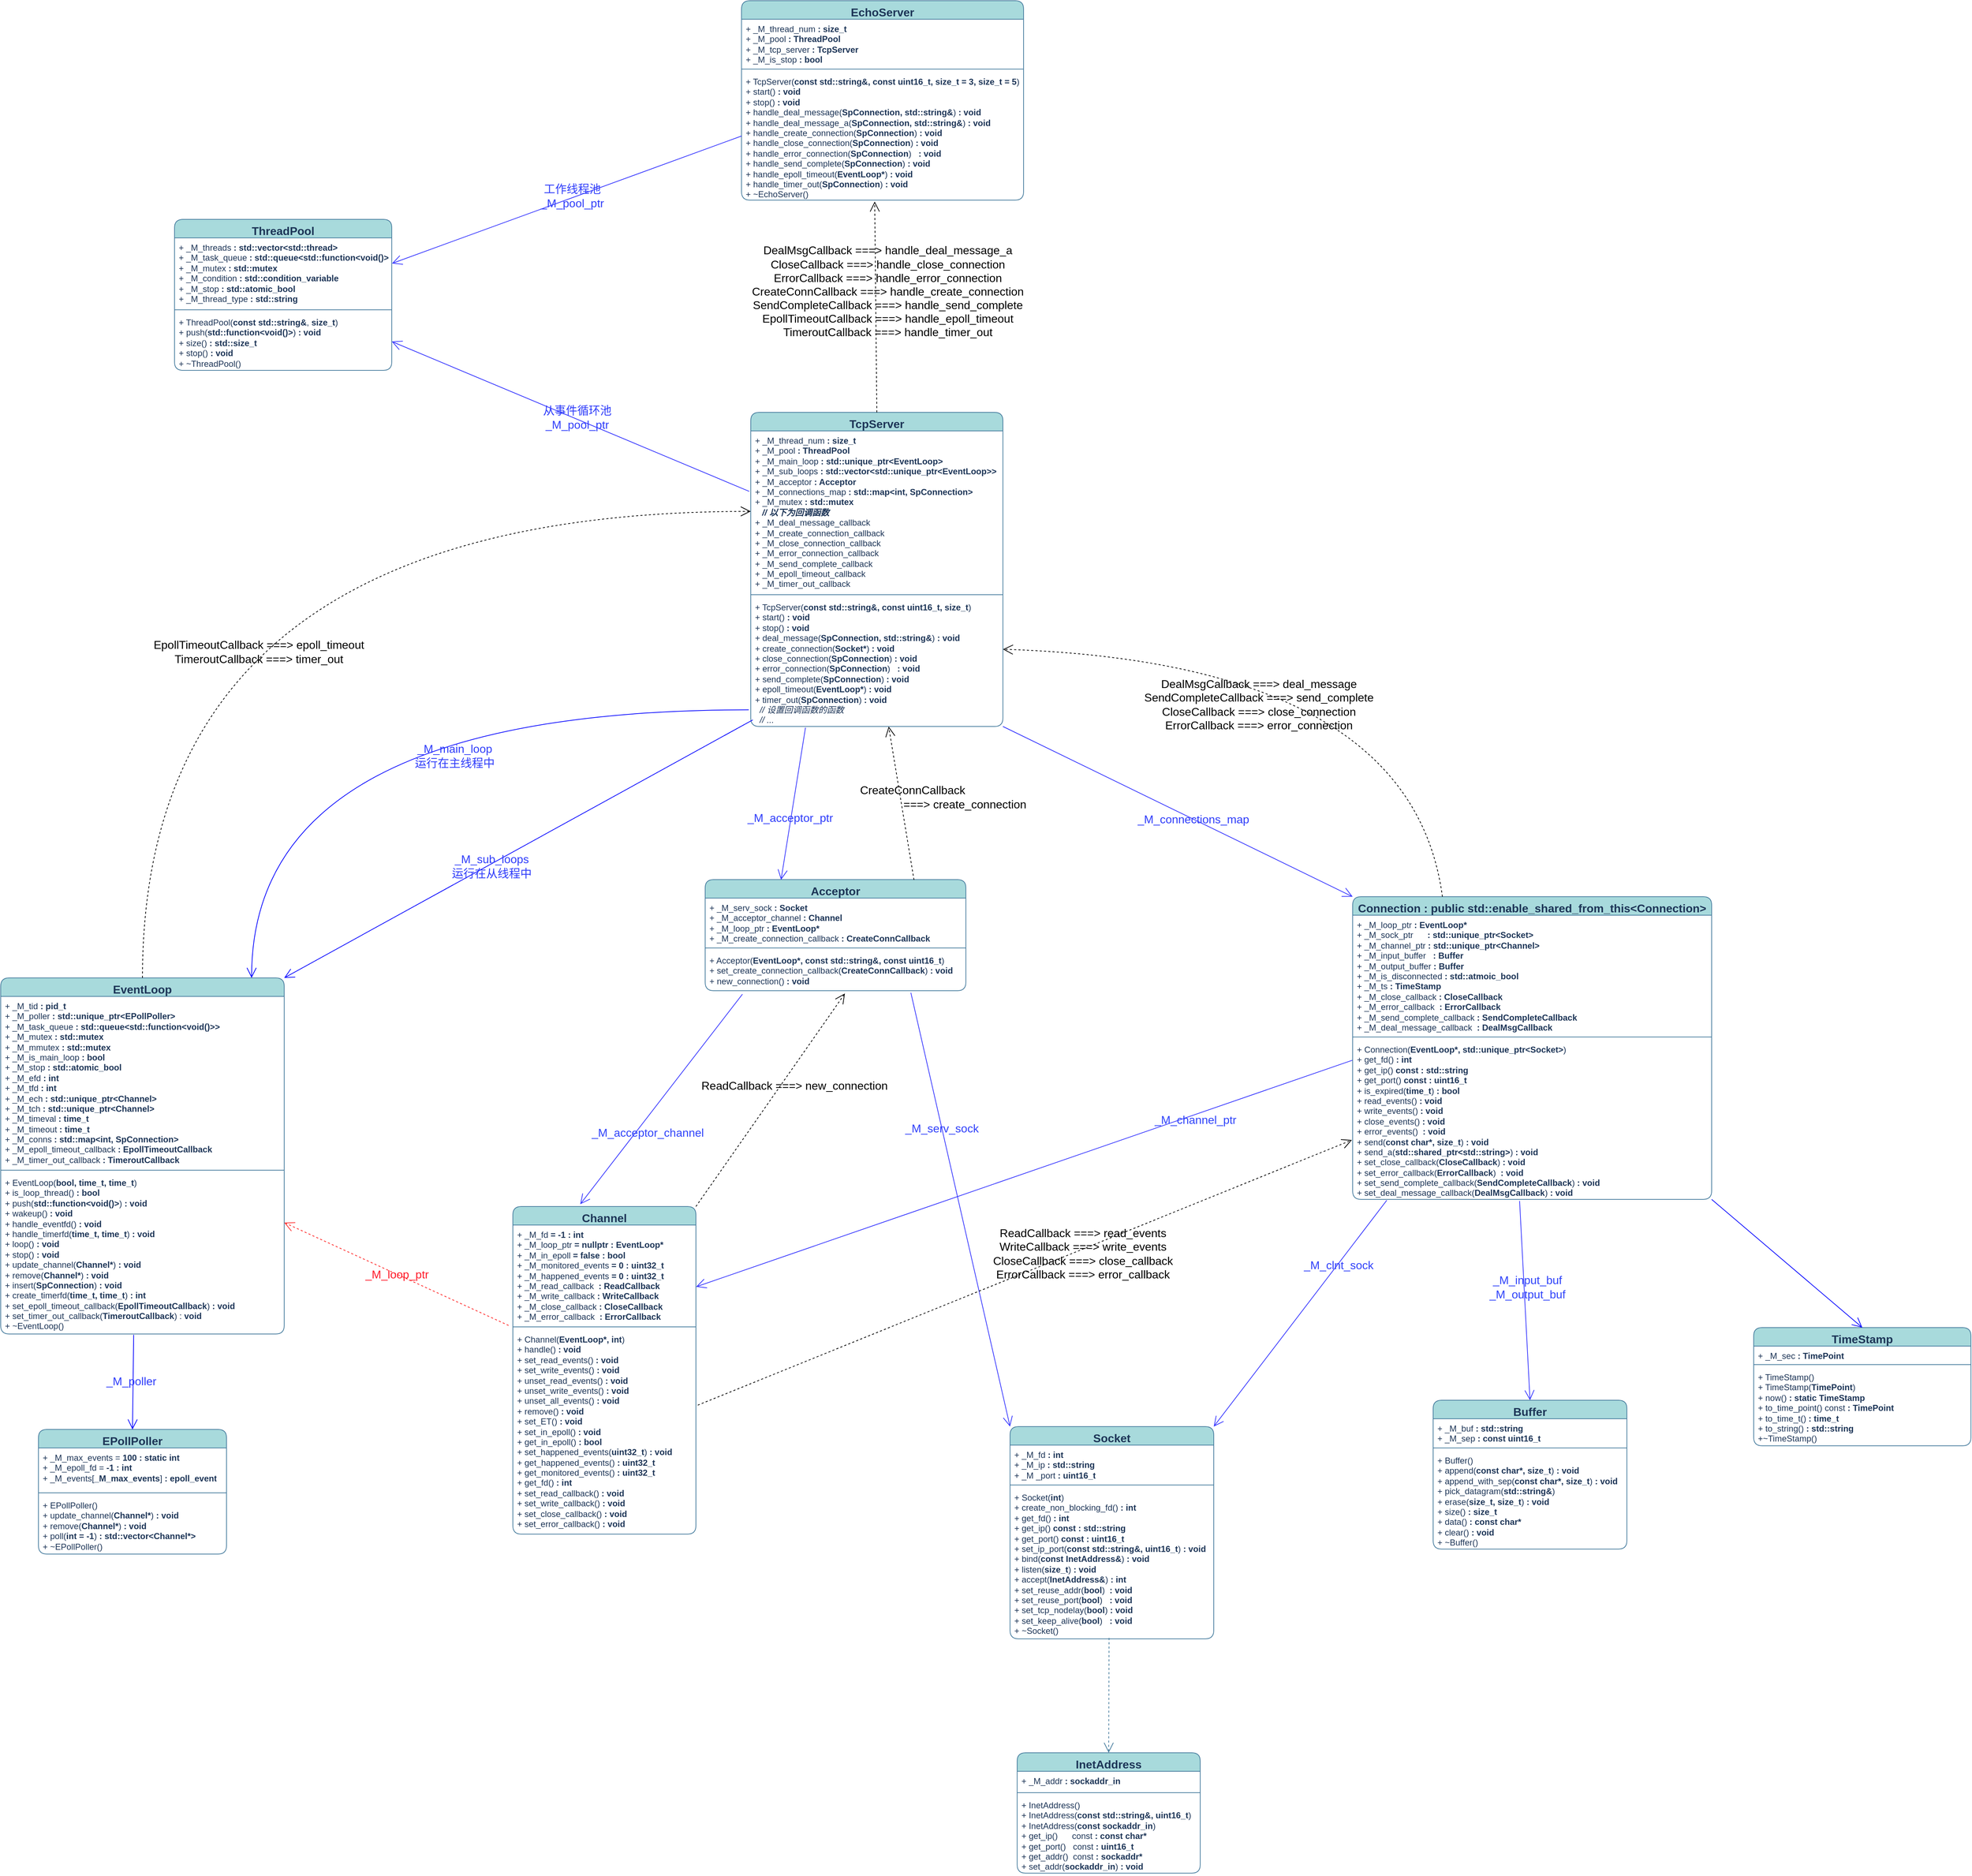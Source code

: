 <mxfile version="24.6.4" type="device" pages="2">
  <diagram id="C5RBs43oDa-KdzZeNtuy" name="Page-1">
    <mxGraphModel dx="4180" dy="2842" grid="0" gridSize="10" guides="1" tooltips="1" connect="1" arrows="1" fold="1" page="0" pageScale="1" pageWidth="827" pageHeight="1169" math="0" shadow="0">
      <root>
        <mxCell id="WIyWlLk6GJQsqaUBKTNV-0" />
        <mxCell id="WIyWlLk6GJQsqaUBKTNV-1" parent="WIyWlLk6GJQsqaUBKTNV-0" />
        <mxCell id="ScEM5b-qIewyd8NSvEI_-39" value="&lt;font style=&quot;font-size: 16px;&quot;&gt;Socket&lt;/font&gt;" style="swimlane;fontStyle=1;align=center;verticalAlign=top;childLayout=stackLayout;horizontal=1;startSize=26;horizontalStack=0;resizeParent=1;resizeParentMax=0;resizeLast=0;collapsible=1;marginBottom=0;whiteSpace=wrap;html=1;rounded=1;labelBackgroundColor=none;fillColor=#A8DADC;strokeColor=#457B9D;fontColor=#1D3557;" parent="WIyWlLk6GJQsqaUBKTNV-1" vertex="1">
          <mxGeometry x="-96" y="540" width="286" height="298" as="geometry" />
        </mxCell>
        <mxCell id="ScEM5b-qIewyd8NSvEI_-40" value="+ _M_fd &lt;b&gt;: int&lt;/b&gt;&lt;div&gt;+ _M_ip &lt;b&gt;: std::string&lt;/b&gt;&lt;/div&gt;&lt;div&gt;+ _M _port &lt;b&gt;: uint16_t&lt;/b&gt;&lt;/div&gt;" style="text;strokeColor=none;fillColor=none;align=left;verticalAlign=top;spacingLeft=4;spacingRight=4;overflow=hidden;rotatable=0;points=[[0,0.5],[1,0.5]];portConstraint=eastwest;whiteSpace=wrap;html=1;labelBackgroundColor=none;fontColor=#1D3557;rounded=1;" parent="ScEM5b-qIewyd8NSvEI_-39" vertex="1">
          <mxGeometry y="26" width="286" height="52" as="geometry" />
        </mxCell>
        <mxCell id="ScEM5b-qIewyd8NSvEI_-41" value="" style="line;strokeWidth=1;fillColor=none;align=left;verticalAlign=middle;spacingTop=-1;spacingLeft=3;spacingRight=3;rotatable=0;labelPosition=right;points=[];portConstraint=eastwest;strokeColor=#457B9D;rounded=1;labelBackgroundColor=none;fontColor=#1D3557;" parent="ScEM5b-qIewyd8NSvEI_-39" vertex="1">
          <mxGeometry y="78" width="286" height="8" as="geometry" />
        </mxCell>
        <mxCell id="ScEM5b-qIewyd8NSvEI_-42" value="+ Socket(&lt;b&gt;int&lt;/b&gt;)&lt;div&gt;+ create_non_blocking_fd() &lt;b&gt;: int&lt;/b&gt;&lt;br&gt;&lt;div&gt;+ get_fd() &lt;b&gt;: int&lt;/b&gt;&lt;/div&gt;&lt;div&gt;+ get_ip() &lt;b&gt;const&lt;/b&gt; &lt;b&gt;: std::string&lt;/b&gt;&lt;/div&gt;&lt;div&gt;+ get_port() &lt;b&gt;const&lt;/b&gt; &lt;b&gt;: uint16_t&lt;/b&gt;&lt;/div&gt;&lt;div&gt;+ set_ip_port(&lt;b&gt;const std::string&amp;amp;, uint16_t&lt;/b&gt;) &lt;b&gt;: void&lt;/b&gt;&lt;/div&gt;&lt;div&gt;+ bind(&lt;b&gt;const InetAddress&amp;amp;&lt;/b&gt;) &lt;b&gt;: void&lt;/b&gt;&lt;/div&gt;&lt;div&gt;+ listen(&lt;b&gt;size_t&lt;/b&gt;) &lt;b&gt;: void&lt;/b&gt;&lt;/div&gt;&lt;div&gt;+ accept(&lt;b&gt;InetAddress&amp;amp;&lt;/b&gt;) &lt;b&gt;: int&lt;/b&gt;&lt;/div&gt;&lt;div&gt;+ set_reuse_addr(&lt;b&gt;bool&lt;/b&gt;)&amp;nbsp; &lt;b&gt;: void&lt;/b&gt;&lt;/div&gt;&lt;div&gt;+ set_reuse_port(&lt;b&gt;bool&lt;/b&gt;)&amp;nbsp; &amp;nbsp;&lt;b&gt;: void&lt;/b&gt;&lt;/div&gt;&lt;div&gt;+ set_tcp_nodelay(&lt;b&gt;bool&lt;/b&gt;) &lt;b&gt;: void&lt;/b&gt;&lt;/div&gt;&lt;div&gt;+ set_keep_alive(&lt;b&gt;bool&lt;/b&gt;)&amp;nbsp; &amp;nbsp;&lt;b&gt;: void&lt;/b&gt;&lt;/div&gt;&lt;div&gt;+ ~Socket()&lt;b&gt;&lt;br&gt;&lt;/b&gt;&lt;/div&gt;&lt;/div&gt;" style="text;strokeColor=none;fillColor=none;align=left;verticalAlign=top;spacingLeft=4;spacingRight=4;overflow=hidden;rotatable=0;points=[[0,0.5],[1,0.5]];portConstraint=eastwest;whiteSpace=wrap;html=1;labelBackgroundColor=none;fontColor=#1D3557;rounded=1;" parent="ScEM5b-qIewyd8NSvEI_-39" vertex="1">
          <mxGeometry y="86" width="286" height="212" as="geometry" />
        </mxCell>
        <mxCell id="ScEM5b-qIewyd8NSvEI_-47" value="&lt;font style=&quot;font-size: 16px;&quot;&gt;Channel&lt;/font&gt;" style="swimlane;fontStyle=1;align=center;verticalAlign=top;childLayout=stackLayout;horizontal=1;startSize=26;horizontalStack=0;resizeParent=1;resizeParentMax=0;resizeLast=0;collapsible=1;marginBottom=0;whiteSpace=wrap;html=1;rounded=1;labelBackgroundColor=none;fillColor=#A8DADC;strokeColor=#457B9D;fontColor=#1D3557;" parent="WIyWlLk6GJQsqaUBKTNV-1" vertex="1">
          <mxGeometry x="-794" y="231" width="257" height="460" as="geometry">
            <mxRectangle x="-317" y="236" width="95" height="31" as="alternateBounds" />
          </mxGeometry>
        </mxCell>
        <mxCell id="ScEM5b-qIewyd8NSvEI_-48" value="+ _M_fd &lt;b&gt;= -1&lt;/b&gt; &lt;b&gt;: int&lt;/b&gt;&lt;div&gt;+ _M_loop_ptr&amp;nbsp;&lt;b&gt;= nullptr&lt;/b&gt; &lt;b&gt;: EventLoop*&lt;/b&gt;&lt;/div&gt;&lt;div&gt;+ _M_in_epoll &lt;b&gt;= false&lt;/b&gt; &lt;b&gt;: bool&lt;/b&gt;&lt;/div&gt;&lt;div&gt;+ _M_monitored_events &lt;b&gt;= 0&lt;/b&gt; &lt;b&gt;: uint32_t&lt;/b&gt;&lt;/div&gt;&lt;div&gt;+ _M_happened_events &lt;b&gt;= 0&lt;/b&gt; &lt;b&gt;: uint32_t&lt;/b&gt;&lt;/div&gt;&lt;div&gt;+ _M_read_callback&amp;nbsp;&amp;nbsp;&lt;b&gt;: ReadCallback&lt;/b&gt;&lt;/div&gt;&lt;div&gt;+ _M_write_callback &lt;b&gt;: WriteCallback&lt;/b&gt;&lt;/div&gt;&lt;div&gt;+ _M_close_callback&amp;nbsp;&lt;b&gt;: CloseCallback&lt;/b&gt;&lt;b&gt;&lt;br&gt;&lt;/b&gt;&lt;/div&gt;&lt;div&gt;+ _M_error_callback&amp;nbsp;&amp;nbsp;&lt;b&gt;: ErrorCallback&lt;/b&gt;&lt;b&gt;&lt;br&gt;&lt;/b&gt;&lt;/div&gt;" style="text;strokeColor=none;fillColor=none;align=left;verticalAlign=top;spacingLeft=4;spacingRight=4;overflow=hidden;rotatable=0;points=[[0,0.5],[1,0.5]];portConstraint=eastwest;whiteSpace=wrap;html=1;labelBackgroundColor=none;fontColor=#1D3557;rounded=1;direction=west;" parent="ScEM5b-qIewyd8NSvEI_-47" vertex="1">
          <mxGeometry y="26" width="257" height="139" as="geometry" />
        </mxCell>
        <mxCell id="ScEM5b-qIewyd8NSvEI_-49" value="" style="line;strokeWidth=1;fillColor=none;align=left;verticalAlign=middle;spacingTop=-1;spacingLeft=3;spacingRight=3;rotatable=0;labelPosition=right;points=[];portConstraint=eastwest;strokeColor=#457B9D;rounded=1;labelBackgroundColor=none;fontColor=#1D3557;" parent="ScEM5b-qIewyd8NSvEI_-47" vertex="1">
          <mxGeometry y="165" width="257" height="8" as="geometry" />
        </mxCell>
        <mxCell id="ScEM5b-qIewyd8NSvEI_-50" value="+ Channel(&lt;b&gt;EventLoop*, int&lt;/b&gt;)&lt;div&gt;+ handle()&amp;nbsp;&lt;b&gt;: void&lt;/b&gt;&lt;div&gt;&lt;div&gt;+ set_read_events()&amp;nbsp;&lt;b&gt;: void&lt;/b&gt;&lt;b&gt;&lt;br&gt;&lt;/b&gt;&lt;/div&gt;&lt;div&gt;+ set_write_events()&amp;nbsp;&lt;b&gt;: void&lt;/b&gt;&lt;br&gt;&lt;/div&gt;&lt;div&gt;+ unset_read_events()&amp;nbsp;&lt;b&gt;: void&lt;/b&gt;&lt;b&gt;&lt;br&gt;&lt;/b&gt;&lt;/div&gt;&lt;div&gt;+ unset_write_events()&amp;nbsp;&lt;b&gt;: void&lt;/b&gt;&lt;/div&gt;&lt;/div&gt;&lt;div&gt;+ unset_all_events() &lt;b&gt;: void&lt;/b&gt;&lt;/div&gt;&lt;div&gt;+ remove() &lt;b&gt;: void&lt;/b&gt;&lt;/div&gt;&lt;div&gt;&lt;div&gt;+ set_ET()&amp;nbsp;&lt;b&gt;: void&lt;/b&gt;&lt;/div&gt;&lt;/div&gt;&lt;div&gt;+ set_in_epoll()&amp;nbsp;&lt;b&gt;: void&lt;/b&gt;&lt;br&gt;&lt;/div&gt;&lt;div&gt;+ get_in_epoll() &lt;b&gt;: bool&lt;/b&gt;&lt;/div&gt;&lt;div&gt;+ set_happened_events(&lt;b&gt;uint32_t&lt;/b&gt;)&amp;nbsp;&lt;b&gt;: void&lt;/b&gt;&lt;br&gt;&lt;/div&gt;&lt;div&gt;+ get_happened_events() &lt;b&gt;: uint32_t&lt;/b&gt;&lt;/div&gt;&lt;div&gt;+ get_monitored_events() &lt;b&gt;: uint32_t&lt;/b&gt;&lt;/div&gt;&lt;div&gt;+ get_fd()&amp;nbsp;&lt;b&gt;: int&lt;/b&gt;&lt;br&gt;&lt;/div&gt;&lt;div&gt;+ set_read_callback()&amp;nbsp;&lt;b&gt;: void&lt;/b&gt;&lt;b&gt;&lt;br&gt;&lt;/b&gt;&lt;/div&gt;&lt;div&gt;+ set_write_callback()&amp;nbsp;&lt;b&gt;: void&lt;/b&gt;&lt;b&gt;&lt;br&gt;&lt;/b&gt;&lt;/div&gt;&lt;div&gt;+ set_close_callback()&amp;nbsp;&lt;b&gt;: void&lt;/b&gt;&lt;b&gt;&lt;br&gt;&lt;/b&gt;&lt;/div&gt;&lt;div&gt;+ set_error_callback()&amp;nbsp;&lt;b&gt;: void&lt;/b&gt;&lt;b&gt;&lt;br&gt;&lt;/b&gt;&lt;/div&gt;&lt;div&gt;&lt;b&gt;&lt;br&gt;&lt;/b&gt;&lt;/div&gt;&lt;/div&gt;" style="text;strokeColor=none;fillColor=none;align=left;verticalAlign=top;spacingLeft=4;spacingRight=4;overflow=hidden;rotatable=0;points=[[0,0.5],[1,0.5]];portConstraint=eastwest;whiteSpace=wrap;html=1;labelBackgroundColor=none;fontColor=#1D3557;rounded=1;" parent="ScEM5b-qIewyd8NSvEI_-47" vertex="1">
          <mxGeometry y="173" width="257" height="287" as="geometry" />
        </mxCell>
        <mxCell id="ScEM5b-qIewyd8NSvEI_-51" value="&lt;font style=&quot;font-size: 16px;&quot;&gt;EventLoop&lt;/font&gt;" style="swimlane;fontStyle=1;align=center;verticalAlign=top;childLayout=stackLayout;horizontal=1;startSize=26;horizontalStack=0;resizeParent=1;resizeParentMax=0;resizeLast=0;collapsible=1;marginBottom=0;whiteSpace=wrap;html=1;rounded=1;labelBackgroundColor=none;fillColor=#A8DADC;strokeColor=#457B9D;fontColor=#1D3557;" parent="WIyWlLk6GJQsqaUBKTNV-1" vertex="1">
          <mxGeometry x="-1513" y="-90" width="398" height="500" as="geometry" />
        </mxCell>
        <mxCell id="ScEM5b-qIewyd8NSvEI_-52" value="&lt;div&gt;+ _M_tid &lt;b&gt;: pid_t&lt;/b&gt;&lt;/div&gt;+ _M_poller&amp;nbsp;&lt;b&gt;: std::unique_ptr&amp;lt;EPollPoller&amp;gt;&lt;/b&gt;&lt;div&gt;+ _M_task_queue &lt;b&gt;: std::queue&amp;lt;std::function&amp;lt;void()&amp;gt;&amp;gt;&lt;/b&gt;&lt;/div&gt;&lt;div&gt;+ _M_mutex &lt;b&gt;: std::mutex&lt;/b&gt;&lt;/div&gt;&lt;div&gt;+ _M_mmutex &lt;b&gt;: std::mutex&lt;/b&gt;&lt;/div&gt;&lt;div&gt;+ _M_is_main_loop &lt;b&gt;: bool&lt;/b&gt;&lt;/div&gt;&lt;div&gt;+ _M_stop &lt;b&gt;: std::atomic_bool&lt;/b&gt;&lt;/div&gt;&lt;div&gt;+ _M_efd &lt;b&gt;: int&lt;/b&gt;&lt;/div&gt;&lt;div&gt;+ _M_tfd &lt;b&gt;: int&lt;/b&gt;&lt;/div&gt;&lt;div&gt;+ _M_ech&amp;nbsp;&lt;b&gt;: std::unique_ptr&amp;lt;Channel&amp;gt;&lt;/b&gt;&lt;/div&gt;&lt;div&gt;+ _M_tch&amp;nbsp;&lt;b&gt;: std::unique_ptr&amp;lt;Channel&amp;gt;&lt;/b&gt;&lt;/div&gt;&lt;div&gt;+ _M_timeval &lt;b&gt;: time_t&lt;/b&gt;&lt;/div&gt;&lt;div&gt;+ _M_timeout &lt;b&gt;: time_t&lt;/b&gt;&lt;/div&gt;&lt;div&gt;+ _M_conns &lt;b&gt;: std::map&amp;lt;int, SpConnection&amp;gt;&lt;/b&gt;&lt;br&gt;&lt;div&gt;+ _M_epoll_timeout_callback &lt;b&gt;: EpollTimeoutCallback&lt;/b&gt;&lt;/div&gt;&lt;div&gt;+ _M_timer_out_callback &lt;b&gt;: TimeroutCallback&amp;nbsp;&lt;/b&gt;&lt;/div&gt;&lt;/div&gt;" style="text;strokeColor=none;fillColor=none;align=left;verticalAlign=top;spacingLeft=4;spacingRight=4;overflow=hidden;rotatable=0;points=[[0,0.5],[1,0.5]];portConstraint=eastwest;whiteSpace=wrap;html=1;labelBackgroundColor=none;fontColor=#1D3557;rounded=1;" parent="ScEM5b-qIewyd8NSvEI_-51" vertex="1">
          <mxGeometry y="26" width="398" height="240" as="geometry" />
        </mxCell>
        <mxCell id="ScEM5b-qIewyd8NSvEI_-53" value="" style="line;strokeWidth=1;fillColor=none;align=left;verticalAlign=middle;spacingTop=-1;spacingLeft=3;spacingRight=3;rotatable=0;labelPosition=right;points=[];portConstraint=eastwest;strokeColor=#457B9D;rounded=1;labelBackgroundColor=none;fontColor=#1D3557;" parent="ScEM5b-qIewyd8NSvEI_-51" vertex="1">
          <mxGeometry y="266" width="398" height="8" as="geometry" />
        </mxCell>
        <mxCell id="ScEM5b-qIewyd8NSvEI_-54" value="+ EventLoop(&lt;b&gt;bool, time_t, time_t&lt;/b&gt;)&lt;div&gt;+ is_loop_thread() &lt;b&gt;: bool&lt;/b&gt;&lt;br&gt;&lt;div&gt;+ push(&lt;b&gt;std::function&amp;lt;void()&amp;gt;&lt;/b&gt;) &lt;b&gt;: void&lt;/b&gt;&lt;/div&gt;&lt;div&gt;+ wakeup() &lt;b&gt;: void&lt;/b&gt;&lt;/div&gt;&lt;div&gt;+ handle_eventfd() &lt;b&gt;: void&lt;/b&gt;&lt;/div&gt;&lt;div&gt;+ handle_timerfd(&lt;b&gt;time_t, time_t&lt;/b&gt;)&amp;nbsp;&lt;b&gt;: void&lt;/b&gt;&lt;b&gt;&lt;br&gt;&lt;/b&gt;&lt;/div&gt;&lt;div&gt;+ loop() &lt;b&gt;: void&lt;/b&gt;&lt;/div&gt;&lt;div&gt;+ stop() &lt;b&gt;: void&lt;/b&gt;&lt;/div&gt;&lt;div&gt;+ update_channel(&lt;b&gt;Channel*&lt;/b&gt;) &lt;b&gt;: void&lt;/b&gt;&lt;/div&gt;&lt;div&gt;+ remove(&lt;b&gt;Channel*&lt;/b&gt;) &lt;b&gt;: void&lt;/b&gt;&lt;/div&gt;&lt;div&gt;+ insert(&lt;b&gt;SpConnection&lt;/b&gt;) &lt;b&gt;: void&lt;/b&gt;&lt;/div&gt;&lt;div&gt;+ create_timerfd(&lt;b&gt;time_t, time_t&lt;/b&gt;) &lt;b&gt;: int&lt;/b&gt;&lt;/div&gt;&lt;div&gt;+ set_epoll_timeout_callback(&lt;b&gt;EpollTimeoutCallback&lt;/b&gt;&lt;span style=&quot;background-color: initial;&quot;&gt;) &lt;b&gt;: void&lt;/b&gt;&lt;/span&gt;&lt;/div&gt;&lt;div&gt;&lt;span style=&quot;background-color: initial;&quot;&gt;+ set_timer_out_callback(&lt;b&gt;TimeroutCallback&lt;/b&gt;) : &lt;b&gt;void&lt;/b&gt;&lt;/span&gt;&lt;/div&gt;&lt;div&gt;+ ~EventLoop()&lt;b&gt;&lt;br&gt;&lt;/b&gt;&lt;/div&gt;&lt;/div&gt;" style="text;strokeColor=none;fillColor=none;align=left;verticalAlign=top;spacingLeft=4;spacingRight=4;overflow=hidden;rotatable=0;points=[[0,0.5],[1,0.5]];portConstraint=eastwest;whiteSpace=wrap;html=1;labelBackgroundColor=none;fontColor=#1D3557;rounded=1;" parent="ScEM5b-qIewyd8NSvEI_-51" vertex="1">
          <mxGeometry y="274" width="398" height="226" as="geometry" />
        </mxCell>
        <mxCell id="ScEM5b-qIewyd8NSvEI_-55" value="&lt;font style=&quot;font-size: 16px;&quot;&gt;TcpServer&lt;/font&gt;" style="swimlane;fontStyle=1;align=center;verticalAlign=top;childLayout=stackLayout;horizontal=1;startSize=26;horizontalStack=0;resizeParent=1;resizeParentMax=0;resizeLast=0;collapsible=1;marginBottom=0;whiteSpace=wrap;html=1;rounded=1;labelBackgroundColor=none;fillColor=#A8DADC;strokeColor=#457B9D;fontColor=#1D3557;" parent="WIyWlLk6GJQsqaUBKTNV-1" vertex="1">
          <mxGeometry x="-460" y="-884" width="354" height="441" as="geometry" />
        </mxCell>
        <mxCell id="ScEM5b-qIewyd8NSvEI_-56" value="&lt;div&gt;&lt;div&gt;+ _M_thread_num&amp;nbsp;&lt;b&gt;: size_t&lt;/b&gt;&lt;br&gt;&lt;/div&gt;&lt;div&gt;+ _M_pool&amp;nbsp;&lt;b&gt;: ThreadPool&lt;/b&gt;&lt;/div&gt;&lt;/div&gt;&lt;div&gt;&lt;span style=&quot;background-color: initial;&quot;&gt;+ _M_main_loop &lt;/span&gt;&lt;b style=&quot;background-color: initial;&quot;&gt;: std::unique_ptr&amp;lt;EventLoop&amp;gt;&lt;/b&gt;&lt;br&gt;&lt;/div&gt;&lt;div&gt;+ _M_sub_loops &lt;b&gt;: std::vector&amp;lt;&lt;span style=&quot;background-color: initial;&quot;&gt;std::unique_ptr&amp;lt;EventLoop&amp;gt;&lt;/span&gt;&lt;span style=&quot;background-color: initial;&quot;&gt;&amp;gt;&lt;/span&gt;&lt;/b&gt;&lt;/div&gt;&lt;div&gt;&lt;div&gt;+ _M_acceptor&amp;nbsp;&lt;b&gt;: Acceptor&lt;/b&gt;&lt;/div&gt;&lt;div&gt;+ _M_connections_map &lt;b&gt;: std::map&amp;lt;int, SpConnection&amp;gt;&lt;/b&gt;&lt;/div&gt;&lt;div&gt;+ _M_mutex &lt;b&gt;: std::mutex&lt;/b&gt;&lt;/div&gt;&lt;div&gt;&lt;i&gt;&amp;nbsp; &lt;b&gt;&amp;nbsp;// 以下为回调函数&lt;/b&gt;&lt;/i&gt;&lt;/div&gt;&lt;div&gt;+ _M_deal_message_callback&amp;nbsp;&lt;/div&gt;&lt;div&gt;+ _M_create_connection_callback&lt;/div&gt;&lt;div&gt;+ _M_close_connection_callback&lt;/div&gt;&lt;div&gt;+ _M_error_connection_callback&lt;/div&gt;&lt;div&gt;+ _M_send_complete_callback&lt;/div&gt;&lt;div&gt;+ _M_epoll_timeout_callback&lt;/div&gt;&lt;/div&gt;&lt;div&gt;+ _M_timer_out_callback&lt;/div&gt;" style="text;strokeColor=none;fillColor=none;align=left;verticalAlign=top;spacingLeft=4;spacingRight=4;overflow=hidden;rotatable=0;points=[[0,0.5],[1,0.5]];portConstraint=eastwest;whiteSpace=wrap;html=1;labelBackgroundColor=none;fontColor=#1D3557;rounded=1;" parent="ScEM5b-qIewyd8NSvEI_-55" vertex="1">
          <mxGeometry y="26" width="354" height="226" as="geometry" />
        </mxCell>
        <mxCell id="ScEM5b-qIewyd8NSvEI_-57" value="" style="line;strokeWidth=1;fillColor=none;align=left;verticalAlign=middle;spacingTop=-1;spacingLeft=3;spacingRight=3;rotatable=0;labelPosition=right;points=[];portConstraint=eastwest;strokeColor=#457B9D;rounded=1;labelBackgroundColor=none;fontColor=#1D3557;" parent="ScEM5b-qIewyd8NSvEI_-55" vertex="1">
          <mxGeometry y="252" width="354" height="8" as="geometry" />
        </mxCell>
        <mxCell id="ScEM5b-qIewyd8NSvEI_-58" value="+ TcpServer(&lt;b&gt;const std::string&amp;amp;, const uint16_t, size_t&lt;/b&gt;)&lt;div&gt;&lt;div&gt;+ start() &lt;b&gt;: void&lt;/b&gt;&lt;/div&gt;&lt;/div&gt;&lt;div&gt;+ stop() &lt;b&gt;: void&lt;/b&gt;&lt;/div&gt;&lt;div&gt;+ deal_message(&lt;b&gt;SpConnection, std::string&amp;amp;&lt;/b&gt;) &lt;b&gt;: void&lt;/b&gt;&lt;/div&gt;&lt;div&gt;+ create_connection(&lt;b&gt;Socket*&lt;/b&gt;) &lt;b&gt;: void&lt;/b&gt;&lt;/div&gt;&lt;div&gt;+ close_connection(&lt;b&gt;SpConnection&lt;/b&gt;) &lt;b&gt;: void&lt;/b&gt;&lt;/div&gt;&lt;div&gt;+ error_connection(&lt;b&gt;SpConnection&lt;/b&gt;)&amp;nbsp; &amp;nbsp;&lt;b&gt;: void&lt;/b&gt;&lt;br&gt;&lt;/div&gt;&lt;div&gt;+ send_complete(&lt;b&gt;SpConnection&lt;/b&gt;) &lt;b&gt;: void&lt;/b&gt;&lt;/div&gt;&lt;div&gt;+ epoll_timeout(&lt;b&gt;EventLoop*&lt;/b&gt;) &lt;b&gt;: void&lt;/b&gt;&lt;/div&gt;&lt;div&gt;+ timer_out(&lt;b&gt;SpConnection&lt;/b&gt;) &lt;b&gt;: void&lt;/b&gt;&lt;/div&gt;&lt;div&gt;&lt;i&gt;&lt;b&gt;&amp;nbsp; &lt;/b&gt;//&lt;b&gt; &lt;/b&gt;设置回调函数的函数&lt;/i&gt;&lt;/div&gt;&lt;div&gt;&lt;i&gt;&amp;nbsp; // ...&lt;/i&gt;&lt;/div&gt;" style="text;strokeColor=none;fillColor=none;align=left;verticalAlign=top;spacingLeft=4;spacingRight=4;overflow=hidden;rotatable=0;points=[[0,0.5],[1,0.5]];portConstraint=eastwest;whiteSpace=wrap;html=1;labelBackgroundColor=none;fontColor=#1D3557;rounded=1;" parent="ScEM5b-qIewyd8NSvEI_-55" vertex="1">
          <mxGeometry y="260" width="354" height="181" as="geometry" />
        </mxCell>
        <mxCell id="PwY4mQOAbN8EN_ysJ5uq-1" value="&lt;font style=&quot;font-size: 16px;&quot;&gt;EPollPoller&lt;/font&gt;" style="swimlane;fontStyle=1;align=center;verticalAlign=top;childLayout=stackLayout;horizontal=1;startSize=26;horizontalStack=0;resizeParent=1;resizeParentMax=0;resizeLast=0;collapsible=1;marginBottom=0;whiteSpace=wrap;html=1;labelBackgroundColor=none;fillColor=#A8DADC;strokeColor=#457B9D;fontColor=#1D3557;rounded=1;" parent="WIyWlLk6GJQsqaUBKTNV-1" vertex="1">
          <mxGeometry x="-1460" y="544" width="264" height="175" as="geometry" />
        </mxCell>
        <mxCell id="PwY4mQOAbN8EN_ysJ5uq-2" value="+ _M_max_events = &lt;b&gt;100&lt;/b&gt; &lt;b&gt;:&lt;/b&gt; &lt;b&gt;static int&lt;/b&gt;&lt;div&gt;+ _M_epoll_fd = &lt;b&gt;-1 : int&lt;/b&gt;&lt;/div&gt;&lt;div&gt;+ _M_events[&lt;b&gt;_M_max_events&lt;/b&gt;] &lt;b&gt;:&lt;/b&gt; &lt;b&gt;epoll_event&lt;/b&gt;&lt;/div&gt;" style="text;strokeColor=none;fillColor=none;align=left;verticalAlign=top;spacingLeft=4;spacingRight=4;overflow=hidden;rotatable=0;points=[[0,0.5],[1,0.5]];portConstraint=eastwest;whiteSpace=wrap;html=1;labelBackgroundColor=none;fontColor=#1D3557;rounded=1;" parent="PwY4mQOAbN8EN_ysJ5uq-1" vertex="1">
          <mxGeometry y="26" width="264" height="59" as="geometry" />
        </mxCell>
        <mxCell id="PwY4mQOAbN8EN_ysJ5uq-3" value="" style="line;strokeWidth=1;fillColor=none;align=left;verticalAlign=middle;spacingTop=-1;spacingLeft=3;spacingRight=3;rotatable=0;labelPosition=right;points=[];portConstraint=eastwest;strokeColor=#457B9D;labelBackgroundColor=none;fontColor=#1D3557;rounded=1;" parent="PwY4mQOAbN8EN_ysJ5uq-1" vertex="1">
          <mxGeometry y="85" width="264" height="8" as="geometry" />
        </mxCell>
        <mxCell id="PwY4mQOAbN8EN_ysJ5uq-4" value="+ EPollPoller()&lt;div&gt;+ update_channel(&lt;b&gt;Channel*&lt;/b&gt;) &lt;b&gt;:&lt;/b&gt; &lt;b&gt;void&lt;/b&gt;&lt;/div&gt;&lt;div&gt;+ remove(&lt;b&gt;Channel*&lt;/b&gt;) &lt;b&gt;: void&lt;/b&gt;&lt;/div&gt;&lt;div&gt;+ poll(&lt;b&gt;int = -1&lt;/b&gt;) &lt;b&gt;:&lt;/b&gt; &lt;b&gt;std::vector&amp;lt;Channel*&amp;gt;&lt;/b&gt;&lt;/div&gt;&lt;div&gt;+ ~EPollPoller()&lt;b&gt;&lt;br&gt;&lt;/b&gt;&lt;/div&gt;" style="text;strokeColor=none;fillColor=none;align=left;verticalAlign=top;spacingLeft=4;spacingRight=4;overflow=hidden;rotatable=0;points=[[0,0.5],[1,0.5]];portConstraint=eastwest;whiteSpace=wrap;html=1;labelBackgroundColor=none;fontColor=#1D3557;rounded=1;" parent="PwY4mQOAbN8EN_ysJ5uq-1" vertex="1">
          <mxGeometry y="93" width="264" height="82" as="geometry" />
        </mxCell>
        <mxCell id="ScEM5b-qIewyd8NSvEI_-109" value="&lt;font style=&quot;font-size: 16px;&quot;&gt;InetAddress&lt;/font&gt;" style="swimlane;fontStyle=1;align=center;verticalAlign=top;childLayout=stackLayout;horizontal=1;startSize=26;horizontalStack=0;resizeParent=1;resizeParentMax=0;resizeLast=0;collapsible=1;marginBottom=0;whiteSpace=wrap;html=1;rounded=1;labelBackgroundColor=none;fillColor=#A8DADC;strokeColor=#457B9D;fontColor=#1D3557;" parent="WIyWlLk6GJQsqaUBKTNV-1" vertex="1">
          <mxGeometry x="-86" y="998" width="257" height="169" as="geometry" />
        </mxCell>
        <mxCell id="ScEM5b-qIewyd8NSvEI_-110" value="+ _M_addr &lt;b&gt;: sockaddr_in&lt;/b&gt;" style="text;strokeColor=none;fillColor=none;align=left;verticalAlign=top;spacingLeft=4;spacingRight=4;overflow=hidden;rotatable=0;points=[[0,0.5],[1,0.5]];portConstraint=eastwest;whiteSpace=wrap;html=1;labelBackgroundColor=none;fontColor=#1D3557;rounded=1;" parent="ScEM5b-qIewyd8NSvEI_-109" vertex="1">
          <mxGeometry y="26" width="257" height="26" as="geometry" />
        </mxCell>
        <mxCell id="ScEM5b-qIewyd8NSvEI_-111" value="" style="line;strokeWidth=1;fillColor=none;align=left;verticalAlign=middle;spacingTop=-1;spacingLeft=3;spacingRight=3;rotatable=0;labelPosition=right;points=[];portConstraint=eastwest;strokeColor=#457B9D;rounded=1;labelBackgroundColor=none;fontColor=#1D3557;" parent="ScEM5b-qIewyd8NSvEI_-109" vertex="1">
          <mxGeometry y="52" width="257" height="8" as="geometry" />
        </mxCell>
        <mxCell id="ScEM5b-qIewyd8NSvEI_-112" value="&lt;div&gt;+ InetAddress()&lt;/div&gt;+ InetAddress(&lt;b&gt;const std::string&amp;amp;,&lt;/b&gt; &lt;b&gt;uint16_t&lt;/b&gt;)&lt;div&gt;+ InetAddress(&lt;b&gt;const sockaddr_in&lt;/b&gt;)&lt;/div&gt;&lt;div&gt;+ get_ip()&amp;nbsp; &amp;nbsp; &amp;nbsp; const &lt;b&gt;:&lt;/b&gt; &lt;b&gt;const char*&lt;/b&gt;&lt;/div&gt;&lt;div&gt;+ get_port()&amp;nbsp; &amp;nbsp;const &lt;b&gt;:&lt;/b&gt; &lt;b&gt;uint16_t&lt;/b&gt;&lt;/div&gt;&lt;div&gt;+ get_addr()&amp;nbsp; const &lt;b&gt;: sockaddr*&lt;/b&gt;&lt;/div&gt;&lt;div&gt;+ set_addr(&lt;b&gt;sockaddr_in&lt;/b&gt;) &lt;b&gt;: void&lt;/b&gt;&lt;/div&gt;" style="text;strokeColor=none;fillColor=none;align=left;verticalAlign=top;spacingLeft=4;spacingRight=4;overflow=hidden;rotatable=0;points=[[0,0.5],[1,0.5]];portConstraint=eastwest;whiteSpace=wrap;html=1;labelBackgroundColor=none;fontColor=#1D3557;rounded=1;" parent="ScEM5b-qIewyd8NSvEI_-109" vertex="1">
          <mxGeometry y="60" width="257" height="109" as="geometry" />
        </mxCell>
        <mxCell id="PwY4mQOAbN8EN_ysJ5uq-55" value="" style="endArrow=open;endSize=12;dashed=1;html=1;rounded=1;exitX=0.486;exitY=0.994;exitDx=0;exitDy=0;entryX=0.5;entryY=0;entryDx=0;entryDy=0;labelBackgroundColor=none;strokeColor=#457B9D;fontColor=default;exitPerimeter=0;" parent="WIyWlLk6GJQsqaUBKTNV-1" source="ScEM5b-qIewyd8NSvEI_-42" target="ScEM5b-qIewyd8NSvEI_-109" edge="1">
          <mxGeometry x="-0.007" width="160" relative="1" as="geometry">
            <mxPoint x="371" y="407" as="sourcePoint" />
            <mxPoint x="531" y="407" as="targetPoint" />
            <mxPoint as="offset" />
          </mxGeometry>
        </mxCell>
        <mxCell id="PwY4mQOAbN8EN_ysJ5uq-74" value="" style="endArrow=open;endFill=1;endSize=12;html=1;rounded=1;entryX=0.885;entryY=0;entryDx=0;entryDy=0;labelBackgroundColor=none;strokeColor=#0000FF;fontColor=default;entryPerimeter=0;edgeStyle=orthogonalEdgeStyle;curved=1;exitX=-0.008;exitY=0.871;exitDx=0;exitDy=0;exitPerimeter=0;" parent="WIyWlLk6GJQsqaUBKTNV-1" source="ScEM5b-qIewyd8NSvEI_-58" target="ScEM5b-qIewyd8NSvEI_-51" edge="1">
          <mxGeometry width="160" relative="1" as="geometry">
            <mxPoint x="-463" y="-611" as="sourcePoint" />
            <mxPoint x="-136" y="-39" as="targetPoint" />
          </mxGeometry>
        </mxCell>
        <mxCell id="PwY4mQOAbN8EN_ysJ5uq-76" value="&lt;font color=&quot;#2f3dfa&quot; style=&quot;font-size: 16px;&quot;&gt;_M_main_loop&lt;/font&gt;&lt;div&gt;&lt;font color=&quot;#2f3dfa&quot; style=&quot;font-size: 16px;&quot;&gt;运行在主线程中&lt;/font&gt;&lt;/div&gt;" style="edgeLabel;html=1;align=center;verticalAlign=middle;resizable=0;points=[];labelBackgroundColor=none;fontColor=#1D3557;rounded=1;" parent="PwY4mQOAbN8EN_ysJ5uq-74" vertex="1" connectable="0">
          <mxGeometry x="-0.031" y="-3" relative="1" as="geometry">
            <mxPoint x="107" y="67" as="offset" />
          </mxGeometry>
        </mxCell>
        <mxCell id="PwY4mQOAbN8EN_ysJ5uq-88" value="&lt;font style=&quot;font-size: 16px;&quot;&gt;Connection : public std::enable_shared_from_this&amp;lt;Connection&amp;gt;&lt;/font&gt;" style="swimlane;fontStyle=1;align=center;verticalAlign=top;childLayout=stackLayout;horizontal=1;startSize=26;horizontalStack=0;resizeParent=1;resizeParentMax=0;resizeLast=0;collapsible=1;marginBottom=0;whiteSpace=wrap;html=1;labelBackgroundColor=none;fillColor=#A8DADC;strokeColor=#457B9D;fontColor=#1D3557;rounded=1;" parent="WIyWlLk6GJQsqaUBKTNV-1" vertex="1">
          <mxGeometry x="385" y="-204" width="504" height="425" as="geometry">
            <mxRectangle x="215" y="-199" width="486" height="31" as="alternateBounds" />
          </mxGeometry>
        </mxCell>
        <mxCell id="PwY4mQOAbN8EN_ysJ5uq-89" value="&lt;div&gt;+ _M_loop_ptr&amp;nbsp;&lt;b&gt;: EventLoop*&lt;/b&gt;&lt;br&gt;&lt;/div&gt;+ _M_sock_ptr&amp;nbsp; &amp;nbsp; &amp;nbsp;&amp;nbsp;&lt;b&gt;: std::unique_ptr&amp;lt;Socket&amp;gt;&lt;/b&gt;&lt;div&gt;+ _M_channel_ptr&amp;nbsp;&lt;b&gt;:&amp;nbsp;&lt;/b&gt;&lt;b style=&quot;background-color: initial;&quot;&gt;std::unique_ptr&amp;lt;Channel&amp;gt;&lt;/b&gt;&lt;/div&gt;&lt;div&gt;&lt;div&gt;+ _M_input_buffer&amp;nbsp; &amp;nbsp;&lt;b&gt;: Buffer&lt;/b&gt;&lt;/div&gt;&lt;div&gt;+ _M_output_buffer&amp;nbsp;&lt;b&gt;: Buffer&lt;/b&gt;&lt;/div&gt;&lt;/div&gt;&lt;div&gt;+ _M_is_disconnected &lt;b&gt;: std::atmoic_bool&lt;/b&gt;&lt;/div&gt;&lt;div&gt;+ _M_ts &lt;b&gt;: TimeStamp&lt;/b&gt;&lt;/div&gt;&lt;div&gt;&lt;span style=&quot;color: rgba(0, 0, 0, 0); font-family: monospace; font-size: 0px; text-wrap: nowrap;&quot;&gt;+%3CmxGraphModel%3E%3Croot%3E%3CmxCell%20id%3D%220%22%2F%3E%3CmxCell%20id%3D%221%22%20parent%3D%220%22%2F%3E%3CmxCell%20id%3D%222%22%20value%3D%22%22%20style%3D%22endArrow%3Dopen%3BendFill%3D1%3BendSize%3D12%3Bhtml%3D1%3Brounded%3D1%3BentryX%3D0.5%3BentryY%3D0%3BentryDx%3D0%3BentryDy%3D0%3BlabelBackgroundColor%3Dnone%3BstrokeColor%3D%233333FF%3BfontColor%3Ddefault%3B%22%20edge%3D%221%22%20parent%3D%221%22%3E%3CmxGeometry%20width%3D%22160%22%20relative%3D%221%22%20as%3D%22geometry%22%3E%3CmxPoint%20x%3D%22-263%22%20y%3D%22-85%22%20as%3D%22sourcePoint%22%2F%3E%3CmxPoint%20x%3D%22-326%22%20y%3D%22239%22%20as%3D%22targetPoint%22%2F%3E%3C%2FmxGeometry%3E%3C%2FmxCell%3E%3CmxCell%20id%3D%223%22%20value%3D%22%26lt%3Bspan%20style%3D%26quot%3Bfont-size%3A%2016px%3B%26quot%3B%26gt%3B%26lt%3Bfont%20color%3D%26quot%3B%232f43fa%26quot%3B%26gt%3B_M_acceptor_channel_ptr%26lt%3B%2Ffont%26gt%3B%26lt%3B%2Fspan%26gt%3B%22%20style%3D%22edgeLabel%3Bhtml%3D1%3Balign%3Dcenter%3BverticalAlign%3Dmiddle%3Bresizable%3D0%3Bpoints%3D%5B%5D%3BlabelBackgroundColor%3Dnone%3BfontColor%3D%231D3557%3Brounded%3D1%3B%22%20vertex%3D%221%22%20connectable%3D%220%22%20parent%3D%222%22%3E%3CmxGeometry%20x%3D%22-0.113%22%20y%3D%22-1%22%20relative%3D%221%22%20as%3D%22geometry%22%3E%3CmxPoint%20x%3D%22-26%22%20y%3D%22-26%22%20as%3D%22offset%22%2F%3E%3C%2FmxGeometry%3E%3C%2FmxCell%3E%3C%2Froot%3E%3C%2FmxGraphModel%&lt;/span&gt;&lt;span style=&quot;background-color: initial;&quot;&gt;+ _M_close_callback &lt;/span&gt;&lt;b style=&quot;background-color: initial;&quot;&gt;: CloseCallback&lt;/b&gt;&lt;/div&gt;&lt;div&gt;&lt;span style=&quot;background-color: initial;&quot;&gt;+ _M_error_callback&amp;nbsp;&amp;nbsp;&lt;b&gt;: ErrorCallback&lt;/b&gt;&lt;/span&gt;&lt;/div&gt;&lt;div&gt;+ _M_send_complete_callback &lt;b&gt;: SendCompleteCallback&lt;/b&gt;&lt;/div&gt;&lt;div&gt;+ _M_deal_message_callback&amp;nbsp;&amp;nbsp;&lt;b&gt;: DealMsgCallback&lt;/b&gt;&lt;/div&gt;" style="text;align=left;verticalAlign=top;spacingLeft=4;spacingRight=4;overflow=hidden;rotatable=0;points=[[0,0.5],[1,0.5]];portConstraint=eastwest;whiteSpace=wrap;html=1;labelBackgroundColor=none;fontColor=#1D3557;rounded=1;" parent="PwY4mQOAbN8EN_ysJ5uq-88" vertex="1">
          <mxGeometry y="26" width="504" height="167" as="geometry" />
        </mxCell>
        <mxCell id="PwY4mQOAbN8EN_ysJ5uq-90" value="" style="line;strokeWidth=1;align=left;verticalAlign=middle;spacingTop=-1;spacingLeft=3;spacingRight=3;rotatable=0;labelPosition=right;points=[];portConstraint=eastwest;labelBackgroundColor=none;fillColor=#A8DADC;strokeColor=#457B9D;fontColor=#1D3557;rounded=1;" parent="PwY4mQOAbN8EN_ysJ5uq-88" vertex="1">
          <mxGeometry y="193" width="504" height="8" as="geometry" />
        </mxCell>
        <mxCell id="PwY4mQOAbN8EN_ysJ5uq-91" value="+ Connection(&lt;b&gt;EventLoop*,&amp;nbsp;&lt;/b&gt;&lt;b&gt;std::unique_ptr&amp;lt;Socket&amp;gt;&lt;/b&gt;)&lt;div&gt;&lt;div&gt;+ get_fd()&amp;nbsp;&lt;b&gt;: int&lt;/b&gt;&lt;/div&gt;&lt;div&gt;+ get_ip()&amp;nbsp;&lt;b&gt;const&lt;/b&gt;&amp;nbsp;&lt;b&gt;: std::string&lt;/b&gt;&lt;/div&gt;&lt;div&gt;+ get_port()&amp;nbsp;&lt;b&gt;const&lt;/b&gt;&amp;nbsp;&lt;b&gt;: uint16_t&lt;/b&gt;&lt;/div&gt;&lt;/div&gt;&lt;div&gt;+ is_expired(&lt;b&gt;time_t&lt;/b&gt;) &lt;b&gt;: bool&lt;/b&gt;&lt;/div&gt;&lt;div&gt;+ read_events() &lt;b&gt;: void&lt;/b&gt;&lt;/div&gt;&lt;div&gt;+ write_events()&amp;nbsp;&lt;b&gt;: void&lt;/b&gt;&lt;b&gt;&lt;br&gt;&lt;/b&gt;&lt;/div&gt;&lt;div&gt;&lt;div&gt;+ close_events()&amp;nbsp;&lt;b&gt;: void&lt;/b&gt;&lt;/div&gt;&lt;div&gt;+ error_events()&amp;nbsp;&amp;nbsp;&lt;b&gt;: void&lt;/b&gt;&lt;/div&gt;&lt;/div&gt;&lt;div&gt;+ send(&lt;b&gt;const char*, size_t&lt;/b&gt;) &lt;b&gt;: void&lt;/b&gt;&lt;/div&gt;&lt;div&gt;+ send_a(&lt;b&gt;std::shared_ptr&amp;lt;std::string&amp;gt;&lt;/b&gt;)&amp;nbsp;&lt;b&gt;: void&lt;/b&gt;&lt;/div&gt;&lt;div&gt;&lt;div&gt;+ set_close_callback(&lt;b&gt;CloseCallback&lt;/b&gt;)&amp;nbsp;&lt;b&gt;: void&lt;/b&gt;&lt;/div&gt;&lt;div&gt;+ set_error_callback(&lt;b&gt;ErrorCallback&lt;/b&gt;)&lt;span style=&quot;background-color: initial;&quot;&gt;&amp;nbsp;&lt;/span&gt;&lt;span style=&quot;background-color: initial;&quot;&gt;&amp;nbsp;&lt;/span&gt;&lt;b style=&quot;background-color: initial;&quot;&gt;: void&lt;/b&gt;&lt;/div&gt;&lt;/div&gt;&lt;div&gt;+ set_send_complete_callback(&lt;b&gt;SendCompleteCallback&lt;/b&gt;) &lt;b&gt;: void&lt;/b&gt;&lt;/div&gt;&lt;div&gt;&lt;span style=&quot;background-color: initial;&quot;&gt;+ set_deal_message_callback(&lt;b&gt;DealMsgCallback&lt;/b&gt;&lt;/span&gt;&lt;span style=&quot;background-color: initial;&quot;&gt;) &lt;/span&gt;&lt;b style=&quot;background-color: initial;&quot;&gt;: void&lt;/b&gt;&lt;/div&gt;" style="text;align=left;verticalAlign=top;spacingLeft=4;spacingRight=4;overflow=hidden;rotatable=0;points=[[0,0.5],[1,0.5]];portConstraint=eastwest;whiteSpace=wrap;html=1;labelBackgroundColor=none;fontColor=#1D3557;rounded=1;" parent="PwY4mQOAbN8EN_ysJ5uq-88" vertex="1">
          <mxGeometry y="201" width="504" height="224" as="geometry" />
        </mxCell>
        <mxCell id="PwY4mQOAbN8EN_ysJ5uq-92" value="&lt;span style=&quot;font-size: 16px;&quot;&gt;Acceptor&lt;/span&gt;" style="swimlane;fontStyle=1;align=center;verticalAlign=top;childLayout=stackLayout;horizontal=1;startSize=26;horizontalStack=0;resizeParent=1;resizeParentMax=0;resizeLast=0;collapsible=1;marginBottom=0;whiteSpace=wrap;html=1;labelBackgroundColor=none;fillColor=#A8DADC;strokeColor=#457B9D;fontColor=#1D3557;rounded=1;" parent="WIyWlLk6GJQsqaUBKTNV-1" vertex="1">
          <mxGeometry x="-524" y="-228" width="366" height="156" as="geometry">
            <mxRectangle x="-487" y="-226" width="98" height="31" as="alternateBounds" />
          </mxGeometry>
        </mxCell>
        <mxCell id="PwY4mQOAbN8EN_ysJ5uq-93" value="+ _M_serv_sock&amp;nbsp;&lt;b&gt;: Socket&lt;/b&gt;&lt;div&gt;+ _M_acceptor_channel&amp;nbsp;&lt;b&gt;: Channel&lt;/b&gt;&lt;/div&gt;&lt;div&gt;+ _M_loop_ptr &lt;b&gt;: EventLoop*&lt;/b&gt;&lt;/div&gt;&lt;div&gt;+ _M_create_connection_callback &lt;b&gt;: CreateConnCallback&lt;/b&gt;&lt;/div&gt;" style="text;align=left;verticalAlign=top;spacingLeft=4;spacingRight=4;overflow=hidden;rotatable=0;points=[[0,0.5],[1,0.5]];portConstraint=eastwest;whiteSpace=wrap;html=1;labelBackgroundColor=none;fontColor=#1D3557;rounded=1;" parent="PwY4mQOAbN8EN_ysJ5uq-92" vertex="1">
          <mxGeometry y="26" width="366" height="66" as="geometry" />
        </mxCell>
        <mxCell id="PwY4mQOAbN8EN_ysJ5uq-94" value="" style="line;strokeWidth=1;align=left;verticalAlign=middle;spacingTop=-1;spacingLeft=3;spacingRight=3;rotatable=0;labelPosition=right;points=[];portConstraint=eastwest;labelBackgroundColor=none;fillColor=#A8DADC;strokeColor=#457B9D;fontColor=#1D3557;rounded=1;" parent="PwY4mQOAbN8EN_ysJ5uq-92" vertex="1">
          <mxGeometry y="92" width="366" height="8" as="geometry" />
        </mxCell>
        <mxCell id="PwY4mQOAbN8EN_ysJ5uq-95" value="+ Acceptor(&lt;b&gt;EventLoop*, const std::string&amp;amp;, const uint16_t&lt;/b&gt;)&lt;div&gt;+ set_create_connection_callback(&lt;b&gt;CreateConnCallback&lt;/b&gt;) &lt;b&gt;: void&lt;/b&gt;&lt;/div&gt;&lt;div&gt;+ new_connection()&amp;nbsp;&lt;b&gt;: void&lt;/b&gt;&lt;/div&gt;" style="text;align=left;verticalAlign=top;spacingLeft=4;spacingRight=4;overflow=hidden;rotatable=0;points=[[0,0.5],[1,0.5]];portConstraint=eastwest;whiteSpace=wrap;html=1;labelBackgroundColor=none;fontColor=#1D3557;rounded=1;" parent="PwY4mQOAbN8EN_ysJ5uq-92" vertex="1">
          <mxGeometry y="100" width="366" height="56" as="geometry" />
        </mxCell>
        <mxCell id="xwlX-yKeC2V1Jrrw4Oq4-5" value="" style="endArrow=open;endFill=1;endSize=12;html=1;rounded=1;labelBackgroundColor=none;strokeColor=#3333FF;fontColor=default;entryX=0;entryY=0;entryDx=0;entryDy=0;exitX=0.789;exitY=1.051;exitDx=0;exitDy=0;exitPerimeter=0;" parent="WIyWlLk6GJQsqaUBKTNV-1" source="PwY4mQOAbN8EN_ysJ5uq-95" target="ScEM5b-qIewyd8NSvEI_-39" edge="1">
          <mxGeometry width="160" relative="1" as="geometry">
            <mxPoint x="-46" y="-68" as="sourcePoint" />
            <mxPoint x="587" y="-480" as="targetPoint" />
          </mxGeometry>
        </mxCell>
        <mxCell id="xwlX-yKeC2V1Jrrw4Oq4-6" value="&lt;font color=&quot;#2f40fa&quot; style=&quot;font-size: 16px;&quot;&gt;_M_serv_sock&lt;/font&gt;" style="edgeLabel;html=1;align=center;verticalAlign=middle;resizable=0;points=[];labelBackgroundColor=none;fontColor=#1D3557;rounded=1;" parent="xwlX-yKeC2V1Jrrw4Oq4-5" vertex="1" connectable="0">
          <mxGeometry x="-0.113" y="-1" relative="1" as="geometry">
            <mxPoint x="-18" y="-80" as="offset" />
          </mxGeometry>
        </mxCell>
        <mxCell id="xwlX-yKeC2V1Jrrw4Oq4-7" value="" style="endArrow=open;endFill=1;endSize=12;html=1;rounded=1;entryX=0.368;entryY=-0.007;entryDx=0;entryDy=0;labelBackgroundColor=none;strokeColor=#3333FF;fontColor=default;exitX=0.143;exitY=1.087;exitDx=0;exitDy=0;exitPerimeter=0;entryPerimeter=0;" parent="WIyWlLk6GJQsqaUBKTNV-1" source="PwY4mQOAbN8EN_ysJ5uq-95" target="ScEM5b-qIewyd8NSvEI_-47" edge="1">
          <mxGeometry width="160" relative="1" as="geometry">
            <mxPoint x="-262" y="-45" as="sourcePoint" />
            <mxPoint x="259" y="-14" as="targetPoint" />
          </mxGeometry>
        </mxCell>
        <mxCell id="xwlX-yKeC2V1Jrrw4Oq4-8" value="&lt;span style=&quot;font-size: 16px;&quot;&gt;&lt;font color=&quot;#2f43fa&quot;&gt;_M_acceptor_channel&lt;/font&gt;&lt;/span&gt;" style="edgeLabel;html=1;align=center;verticalAlign=middle;resizable=0;points=[];labelBackgroundColor=none;fontColor=#1D3557;rounded=1;" parent="xwlX-yKeC2V1Jrrw4Oq4-7" vertex="1" connectable="0">
          <mxGeometry x="-0.113" y="-1" relative="1" as="geometry">
            <mxPoint x="-32" y="64" as="offset" />
          </mxGeometry>
        </mxCell>
        <mxCell id="xwlX-yKeC2V1Jrrw4Oq4-15" value="&lt;span style=&quot;font-size: 16px;&quot;&gt;&lt;font color=&quot;#ff1c2b&quot;&gt;_M_loop_ptr&lt;/font&gt;&lt;/span&gt;" style="endArrow=open;endSize=12;dashed=1;html=1;rounded=1;strokeColor=#FF3333;fontColor=default;fillColor=#A8DADC;entryX=1;entryY=0.308;entryDx=0;entryDy=0;labelBackgroundColor=none;entryPerimeter=0;" parent="WIyWlLk6GJQsqaUBKTNV-1" target="ScEM5b-qIewyd8NSvEI_-54" edge="1">
          <mxGeometry x="-0.002" width="160" relative="1" as="geometry">
            <mxPoint x="-800" y="398" as="sourcePoint" />
            <mxPoint x="-81" y="-169" as="targetPoint" />
            <mxPoint as="offset" />
          </mxGeometry>
        </mxCell>
        <mxCell id="xwlX-yKeC2V1Jrrw4Oq4-18" value="" style="endArrow=open;endFill=1;endSize=12;html=1;rounded=1;entryX=0.5;entryY=0;entryDx=0;entryDy=0;labelBackgroundColor=none;strokeColor=#0000FF;fontColor=default;exitX=0.469;exitY=1.005;exitDx=0;exitDy=0;exitPerimeter=0;" parent="WIyWlLk6GJQsqaUBKTNV-1" source="ScEM5b-qIewyd8NSvEI_-54" target="PwY4mQOAbN8EN_ysJ5uq-1" edge="1">
          <mxGeometry width="160" relative="1" as="geometry">
            <mxPoint x="-795" y="319" as="sourcePoint" />
            <mxPoint x="-902" y="127" as="targetPoint" />
          </mxGeometry>
        </mxCell>
        <mxCell id="xwlX-yKeC2V1Jrrw4Oq4-19" value="&lt;font color=&quot;#2f3dfa&quot; style=&quot;font-size: 16px;&quot;&gt;_M_poller&lt;/font&gt;" style="edgeLabel;html=1;align=center;verticalAlign=middle;resizable=0;points=[];labelBackgroundColor=none;fontColor=#1D3557;rounded=1;" parent="xwlX-yKeC2V1Jrrw4Oq4-18" vertex="1" connectable="0">
          <mxGeometry x="-0.031" y="-3" relative="1" as="geometry">
            <mxPoint as="offset" />
          </mxGeometry>
        </mxCell>
        <mxCell id="IhZQNeFf7uQn2TLdMnei-0" value="" style="endArrow=open;endFill=1;endSize=12;html=1;rounded=1;exitX=0.217;exitY=1.009;exitDx=0;exitDy=0;exitPerimeter=0;entryX=0.291;entryY=0.002;entryDx=0;entryDy=0;labelBackgroundColor=none;strokeColor=#3333FF;fontColor=default;entryPerimeter=0;" parent="WIyWlLk6GJQsqaUBKTNV-1" source="ScEM5b-qIewyd8NSvEI_-58" target="PwY4mQOAbN8EN_ysJ5uq-92" edge="1">
          <mxGeometry width="160" relative="1" as="geometry">
            <mxPoint x="-182" y="-566" as="sourcePoint" />
            <mxPoint x="-179" y="-198" as="targetPoint" />
          </mxGeometry>
        </mxCell>
        <mxCell id="IhZQNeFf7uQn2TLdMnei-1" value="&lt;font color=&quot;#2f3dfa&quot;&gt;&lt;span style=&quot;font-size: 16px;&quot;&gt;_M_acceptor_ptr&lt;/span&gt;&lt;/font&gt;" style="edgeLabel;html=1;align=center;verticalAlign=middle;resizable=0;points=[];labelBackgroundColor=none;fontColor=#1D3557;rounded=1;" parent="IhZQNeFf7uQn2TLdMnei-0" vertex="1" connectable="0">
          <mxGeometry x="-0.031" y="-3" relative="1" as="geometry">
            <mxPoint x="-2" y="23" as="offset" />
          </mxGeometry>
        </mxCell>
        <mxCell id="IhZQNeFf7uQn2TLdMnei-3" value="" style="endArrow=open;endFill=1;endSize=12;html=1;rounded=1;labelBackgroundColor=none;strokeColor=#3333FF;fontColor=default;exitX=0.095;exitY=1.006;exitDx=0;exitDy=0;exitPerimeter=0;entryX=1;entryY=0;entryDx=0;entryDy=0;" parent="WIyWlLk6GJQsqaUBKTNV-1" source="PwY4mQOAbN8EN_ysJ5uq-91" target="ScEM5b-qIewyd8NSvEI_-39" edge="1">
          <mxGeometry width="160" relative="1" as="geometry">
            <mxPoint x="15" y="296" as="sourcePoint" />
            <mxPoint x="610" y="-426" as="targetPoint" />
          </mxGeometry>
        </mxCell>
        <mxCell id="IhZQNeFf7uQn2TLdMnei-4" value="&lt;font color=&quot;#2f40fa&quot;&gt;&lt;span style=&quot;font-size: 16px;&quot;&gt;_M_clnt_sock&lt;/span&gt;&lt;/font&gt;" style="edgeLabel;html=1;align=center;verticalAlign=middle;resizable=0;points=[];labelBackgroundColor=none;fontColor=#1D3557;rounded=1;" parent="IhZQNeFf7uQn2TLdMnei-3" vertex="1" connectable="0">
          <mxGeometry x="-0.113" y="-1" relative="1" as="geometry">
            <mxPoint x="40" y="-50" as="offset" />
          </mxGeometry>
        </mxCell>
        <mxCell id="IhZQNeFf7uQn2TLdMnei-5" value="" style="endArrow=open;endFill=1;endSize=12;html=1;rounded=1;labelBackgroundColor=none;strokeColor=#3333FF;fontColor=default;entryX=-0.001;entryY=0.376;entryDx=0;entryDy=0;exitX=-0.001;exitY=0.128;exitDx=0;exitDy=0;entryPerimeter=0;exitPerimeter=0;" parent="WIyWlLk6GJQsqaUBKTNV-1" source="PwY4mQOAbN8EN_ysJ5uq-91" target="ScEM5b-qIewyd8NSvEI_-48" edge="1">
          <mxGeometry width="160" relative="1" as="geometry">
            <mxPoint x="-92" y="-50" as="sourcePoint" />
            <mxPoint x="-329" y="241" as="targetPoint" />
          </mxGeometry>
        </mxCell>
        <mxCell id="IhZQNeFf7uQn2TLdMnei-6" value="&lt;span style=&quot;font-size: 16px;&quot;&gt;&lt;font color=&quot;#2f43fa&quot;&gt;_M_channel_ptr&lt;/font&gt;&lt;/span&gt;" style="edgeLabel;html=1;align=center;verticalAlign=middle;resizable=0;points=[];labelBackgroundColor=none;fontColor=#1D3557;rounded=1;" parent="IhZQNeFf7uQn2TLdMnei-5" vertex="1" connectable="0">
          <mxGeometry x="-0.113" y="-1" relative="1" as="geometry">
            <mxPoint x="188" y="-57" as="offset" />
          </mxGeometry>
        </mxCell>
        <mxCell id="Hrs3GHwTvtTVoBhWfy6d-2" value="&lt;div&gt;&lt;span style=&quot;background-color: initial; font-size: 16px;&quot;&gt;DealMsgCallback ===&amp;gt; deal_message&lt;/span&gt;&lt;br&gt;&lt;/div&gt;&lt;span style=&quot;font-size: 16px; background-color: initial;&quot;&gt;&lt;div&gt;&lt;span style=&quot;font-size: 16px; background-color: initial;&quot;&gt;SendCompleteCallback ===&amp;gt; send_complete&lt;/span&gt;&lt;/div&gt;CloseCallback ===&amp;gt; close_connection&lt;/span&gt;&lt;div&gt;&lt;span style=&quot;font-size: 16px;&quot;&gt;ErrorCallback ===&amp;gt; error_connection&lt;/span&gt;&lt;/div&gt;" style="endArrow=open;endSize=12;dashed=1;html=1;rounded=1;curved=1;entryX=1;entryY=0.401;entryDx=0;entryDy=0;labelBackgroundColor=none;strokeColor=#000000;fontColor=default;exitX=0.25;exitY=0;exitDx=0;exitDy=0;entryPerimeter=0;" parent="WIyWlLk6GJQsqaUBKTNV-1" source="PwY4mQOAbN8EN_ysJ5uq-88" target="ScEM5b-qIewyd8NSvEI_-58" edge="1">
          <mxGeometry x="0.202" y="66" width="160" relative="1" as="geometry">
            <mxPoint x="19" y="26" as="sourcePoint" />
            <mxPoint x="220" y="-203" as="targetPoint" />
            <mxPoint as="offset" />
            <Array as="points">
              <mxPoint x="467" y="-533" />
            </Array>
          </mxGeometry>
        </mxCell>
        <mxCell id="Hrs3GHwTvtTVoBhWfy6d-17" value="&lt;div&gt;&lt;span style=&quot;font-size: 16px;&quot;&gt;ReadCallback ===&amp;gt; read_events&lt;/span&gt;&lt;/div&gt;&lt;div&gt;&lt;span style=&quot;font-size: 16px;&quot;&gt;WriteCallback ===&amp;gt; write_events&lt;/span&gt;&lt;/div&gt;&lt;div&gt;&lt;span style=&quot;font-size: 16px;&quot;&gt;CloseCallback ===&amp;gt; close_callback&lt;/span&gt;&lt;/div&gt;&lt;div&gt;&lt;span style=&quot;font-size: 16px;&quot;&gt;ErrorCallback ===&amp;gt; error_callback&lt;/span&gt;&lt;/div&gt;" style="endArrow=open;endSize=12;dashed=1;html=1;rounded=1;labelBackgroundColor=none;strokeColor=#000000;fontColor=default;exitX=1.01;exitY=0.369;exitDx=0;exitDy=0;entryX=-0.002;entryY=0.628;entryDx=0;entryDy=0;entryPerimeter=0;exitPerimeter=0;" parent="WIyWlLk6GJQsqaUBKTNV-1" source="ScEM5b-qIewyd8NSvEI_-50" target="PwY4mQOAbN8EN_ysJ5uq-91" edge="1">
          <mxGeometry x="0.172" y="-7" width="160" relative="1" as="geometry">
            <mxPoint x="448" y="777" as="sourcePoint" />
            <mxPoint x="-246" y="374" as="targetPoint" />
            <mxPoint y="-1" as="offset" />
          </mxGeometry>
        </mxCell>
        <mxCell id="Hrs3GHwTvtTVoBhWfy6d-21" value="&lt;span style=&quot;font-size: 16px;&quot;&gt;ReadCallback ===&amp;gt; new_connection&lt;/span&gt;" style="endArrow=open;endSize=12;dashed=1;html=1;rounded=1;labelBackgroundColor=none;strokeColor=#000000;fontColor=default;exitX=1;exitY=0;exitDx=0;exitDy=0;entryX=0.536;entryY=1.07;entryDx=0;entryDy=0;entryPerimeter=0;" parent="WIyWlLk6GJQsqaUBKTNV-1" source="ScEM5b-qIewyd8NSvEI_-47" target="PwY4mQOAbN8EN_ysJ5uq-95" edge="1">
          <mxGeometry x="0.197" y="-15" width="160" relative="1" as="geometry">
            <mxPoint x="185" y="407" as="sourcePoint" />
            <mxPoint x="188" y="549" as="targetPoint" />
            <mxPoint as="offset" />
          </mxGeometry>
        </mxCell>
        <mxCell id="Hrs3GHwTvtTVoBhWfy6d-22" value="&lt;span style=&quot;font-size: 16px;&quot;&gt;CreateConnCallback&amp;nbsp;&lt;/span&gt;&lt;div&gt;&lt;span style=&quot;font-size: 16px;&quot;&gt;&lt;span style=&quot;white-space: pre;&quot;&gt;&#x9;&lt;/span&gt;&lt;span style=&quot;white-space: pre;&quot;&gt;&#x9;&lt;/span&gt;&lt;span style=&quot;white-space: pre;&quot;&gt;&#x9;&lt;/span&gt;&lt;span style=&quot;white-space: pre;&quot;&gt;&#x9;&lt;/span&gt;===&amp;gt; create_connection&lt;/span&gt;&lt;/div&gt;" style="endArrow=open;endSize=12;dashed=1;html=1;rounded=1;labelBackgroundColor=none;strokeColor=#000000;fontColor=default;entryX=0.547;entryY=1.001;entryDx=0;entryDy=0;entryPerimeter=0;exitX=0.801;exitY=0.003;exitDx=0;exitDy=0;exitPerimeter=0;" parent="WIyWlLk6GJQsqaUBKTNV-1" source="PwY4mQOAbN8EN_ysJ5uq-92" target="ScEM5b-qIewyd8NSvEI_-58" edge="1">
          <mxGeometry x="0.053" y="-19" width="160" relative="1" as="geometry">
            <mxPoint x="-367" y="-218" as="sourcePoint" />
            <mxPoint x="-572" y="-401" as="targetPoint" />
            <mxPoint as="offset" />
          </mxGeometry>
        </mxCell>
        <mxCell id="RqW2lvJsaa445LLZfvRD-0" value="&lt;font style=&quot;font-size: 16px;&quot;&gt;Buffer&lt;/font&gt;" style="swimlane;fontStyle=1;align=center;verticalAlign=top;childLayout=stackLayout;horizontal=1;startSize=26;horizontalStack=0;resizeParent=1;resizeParentMax=0;resizeLast=0;collapsible=1;marginBottom=0;whiteSpace=wrap;html=1;labelBackgroundColor=none;fillColor=#A8DADC;strokeColor=#457B9D;fontColor=#1D3557;rounded=1;" parent="WIyWlLk6GJQsqaUBKTNV-1" vertex="1">
          <mxGeometry x="498" y="503" width="272" height="209" as="geometry" />
        </mxCell>
        <mxCell id="RqW2lvJsaa445LLZfvRD-1" value="+ _M_buf &lt;b&gt;: std::string&lt;/b&gt;&lt;div&gt;+ _M_sep &lt;b&gt;: const uint16_t&lt;/b&gt;&lt;/div&gt;" style="text;strokeColor=none;fillColor=none;align=left;verticalAlign=top;spacingLeft=4;spacingRight=4;overflow=hidden;rotatable=0;points=[[0,0.5],[1,0.5]];portConstraint=eastwest;whiteSpace=wrap;html=1;labelBackgroundColor=none;fontColor=#1D3557;rounded=1;" parent="RqW2lvJsaa445LLZfvRD-0" vertex="1">
          <mxGeometry y="26" width="272" height="37" as="geometry" />
        </mxCell>
        <mxCell id="RqW2lvJsaa445LLZfvRD-2" value="" style="line;strokeWidth=1;fillColor=none;align=left;verticalAlign=middle;spacingTop=-1;spacingLeft=3;spacingRight=3;rotatable=0;labelPosition=right;points=[];portConstraint=eastwest;strokeColor=#457B9D;labelBackgroundColor=none;fontColor=#1D3557;rounded=1;" parent="RqW2lvJsaa445LLZfvRD-0" vertex="1">
          <mxGeometry y="63" width="272" height="8" as="geometry" />
        </mxCell>
        <mxCell id="RqW2lvJsaa445LLZfvRD-3" value="+ Buffer()&lt;div&gt;&lt;span style=&quot;background-color: initial;&quot;&gt;+ append(&lt;b&gt;const char*, size_t&lt;/b&gt;) &lt;b&gt;: void&lt;/b&gt;&lt;/span&gt;&lt;/div&gt;&lt;div&gt;+ append_with_sep&lt;span style=&quot;background-color: initial;&quot;&gt;(&lt;/span&gt;&lt;b style=&quot;background-color: initial;&quot;&gt;const char*, size_t&lt;/b&gt;&lt;span style=&quot;background-color: initial;&quot;&gt;)&amp;nbsp;&lt;/span&gt;&lt;b style=&quot;background-color: initial;&quot;&gt;: void&lt;/b&gt;&lt;/div&gt;&lt;div&gt;+ pick_datagram(&lt;b&gt;std::string&amp;amp;&lt;/b&gt;)&lt;/div&gt;&lt;div&gt;&lt;span style=&quot;background-color: initial;&quot;&gt;+ erase(&lt;b&gt;size_t, size_t&lt;/b&gt;) &lt;b&gt;: void&lt;/b&gt;&lt;/span&gt;&lt;/div&gt;&lt;div&gt;&lt;span style=&quot;background-color: initial;&quot;&gt;+ size() &lt;b&gt;: size_t&lt;/b&gt;&lt;/span&gt;&lt;/div&gt;&lt;div&gt;+ data() &lt;b&gt;: const char*&lt;/b&gt;&lt;/div&gt;&lt;div&gt;+ clear() &lt;b&gt;: void&lt;/b&gt;&lt;/div&gt;&lt;div&gt;+ ~Buffer()&lt;b&gt;&lt;br&gt;&lt;/b&gt;&lt;/div&gt;" style="text;strokeColor=none;fillColor=none;align=left;verticalAlign=top;spacingLeft=4;spacingRight=4;overflow=hidden;rotatable=0;points=[[0,0.5],[1,0.5]];portConstraint=eastwest;whiteSpace=wrap;html=1;labelBackgroundColor=none;fontColor=#1D3557;rounded=1;" parent="RqW2lvJsaa445LLZfvRD-0" vertex="1">
          <mxGeometry y="71" width="272" height="138" as="geometry" />
        </mxCell>
        <mxCell id="RqW2lvJsaa445LLZfvRD-4" value="" style="endArrow=open;endFill=1;endSize=12;html=1;rounded=1;labelBackgroundColor=none;strokeColor=#3333FF;fontColor=default;exitX=0.465;exitY=1.01;exitDx=0;exitDy=0;exitPerimeter=0;entryX=0.5;entryY=0;entryDx=0;entryDy=0;" parent="WIyWlLk6GJQsqaUBKTNV-1" source="PwY4mQOAbN8EN_ysJ5uq-91" target="RqW2lvJsaa445LLZfvRD-0" edge="1">
          <mxGeometry width="160" relative="1" as="geometry">
            <mxPoint x="876" y="327" as="sourcePoint" />
            <mxPoint x="436" y="420" as="targetPoint" />
          </mxGeometry>
        </mxCell>
        <mxCell id="RqW2lvJsaa445LLZfvRD-5" value="&lt;font color=&quot;#2f43fa&quot;&gt;&lt;span style=&quot;font-size: 16px;&quot;&gt;_M_input_buf&lt;/span&gt;&lt;/font&gt;&lt;div&gt;&lt;font color=&quot;#2f43fa&quot;&gt;&lt;span style=&quot;font-size: 16px;&quot;&gt;_M_output_buf&lt;/span&gt;&lt;/font&gt;&lt;/div&gt;" style="edgeLabel;html=1;align=center;verticalAlign=middle;resizable=0;points=[];labelBackgroundColor=none;fontColor=#1D3557;rounded=1;" parent="RqW2lvJsaa445LLZfvRD-4" vertex="1" connectable="0">
          <mxGeometry x="-0.113" y="-1" relative="1" as="geometry">
            <mxPoint x="5" y="-3" as="offset" />
          </mxGeometry>
        </mxCell>
        <mxCell id="5XaHVrttVQ556DCRJ7eq-4" value="&lt;font style=&quot;font-size: 16px;&quot;&gt;EchoServer&lt;/font&gt;" style="swimlane;fontStyle=1;align=center;verticalAlign=top;childLayout=stackLayout;horizontal=1;startSize=26;horizontalStack=0;resizeParent=1;resizeParentMax=0;resizeLast=0;collapsible=1;marginBottom=0;whiteSpace=wrap;html=1;rounded=1;labelBackgroundColor=none;fillColor=#A8DADC;strokeColor=#457B9D;fontColor=#1D3557;" parent="WIyWlLk6GJQsqaUBKTNV-1" vertex="1">
          <mxGeometry x="-473" y="-1462" width="396" height="280" as="geometry" />
        </mxCell>
        <mxCell id="5XaHVrttVQ556DCRJ7eq-5" value="&lt;div&gt;&lt;div&gt;+ _M_thread_num&amp;nbsp;&lt;b&gt;: size_t&lt;/b&gt;&lt;br&gt;&lt;/div&gt;&lt;div&gt;+ _M_pool&amp;nbsp;&lt;b&gt;: ThreadPool&lt;/b&gt;&lt;/div&gt;&lt;/div&gt;+ _M_tcp_server &lt;b&gt;: TcpServer&lt;/b&gt;&lt;div&gt;+ _M_is_stop &lt;b&gt;: bool&lt;/b&gt;&lt;/div&gt;" style="text;strokeColor=none;fillColor=none;align=left;verticalAlign=top;spacingLeft=4;spacingRight=4;overflow=hidden;rotatable=0;points=[[0,0.5],[1,0.5]];portConstraint=eastwest;whiteSpace=wrap;html=1;labelBackgroundColor=none;fontColor=#1D3557;rounded=1;" parent="5XaHVrttVQ556DCRJ7eq-4" vertex="1">
          <mxGeometry y="26" width="396" height="66" as="geometry" />
        </mxCell>
        <mxCell id="5XaHVrttVQ556DCRJ7eq-6" value="" style="line;strokeWidth=1;fillColor=none;align=left;verticalAlign=middle;spacingTop=-1;spacingLeft=3;spacingRight=3;rotatable=0;labelPosition=right;points=[];portConstraint=eastwest;strokeColor=#457B9D;rounded=1;labelBackgroundColor=none;fontColor=#1D3557;" parent="5XaHVrttVQ556DCRJ7eq-4" vertex="1">
          <mxGeometry y="92" width="396" height="8" as="geometry" />
        </mxCell>
        <mxCell id="5XaHVrttVQ556DCRJ7eq-7" value="+ TcpServer(&lt;b&gt;const std::string&amp;amp;, const uint16_t, size_t = 3, size_t = 5&lt;/b&gt;)&lt;div&gt;&lt;div&gt;+ start() &lt;b&gt;: void&lt;/b&gt;&lt;/div&gt;&lt;/div&gt;&lt;div&gt;+ stop() &lt;b&gt;: void&lt;/b&gt;&lt;/div&gt;&lt;div&gt;+ handle_deal_message(&lt;b&gt;SpConnection, std::string&amp;amp;&lt;/b&gt;) &lt;b&gt;: void&lt;/b&gt;&lt;/div&gt;&lt;div&gt;+ handle_deal_message_a(&lt;b&gt;SpConnection, std::string&amp;amp;&lt;/b&gt;)&amp;nbsp;&lt;b&gt;: void&lt;/b&gt;&lt;b&gt;&lt;br&gt;&lt;/b&gt;&lt;/div&gt;&lt;div&gt;+&amp;nbsp;&lt;span style=&quot;background-color: initial;&quot;&gt;handle_&lt;/span&gt;&lt;span style=&quot;background-color: initial;&quot;&gt;create_connection(&lt;b&gt;SpConnection&lt;/b&gt;&lt;/span&gt;&lt;span style=&quot;background-color: initial;&quot;&gt;) &lt;/span&gt;&lt;b style=&quot;background-color: initial;&quot;&gt;: void&lt;/b&gt;&lt;/div&gt;&lt;div&gt;+&amp;nbsp;&lt;span style=&quot;background-color: initial;&quot;&gt;handle_&lt;/span&gt;&lt;span style=&quot;background-color: initial;&quot;&gt;close_connection(&lt;/span&gt;&lt;b style=&quot;background-color: initial;&quot;&gt;SpConnection&lt;/b&gt;&lt;span style=&quot;background-color: initial;&quot;&gt;) &lt;/span&gt;&lt;b style=&quot;background-color: initial;&quot;&gt;: void&lt;/b&gt;&lt;/div&gt;&lt;div&gt;+&amp;nbsp;&lt;span style=&quot;background-color: initial;&quot;&gt;handle_&lt;/span&gt;&lt;span style=&quot;background-color: initial;&quot;&gt;error_connection(&lt;/span&gt;&lt;b style=&quot;background-color: initial;&quot;&gt;SpConnection&lt;/b&gt;&lt;span style=&quot;background-color: initial;&quot;&gt;)&amp;nbsp; &amp;nbsp;&lt;/span&gt;&lt;b style=&quot;background-color: initial;&quot;&gt;: void&lt;/b&gt;&lt;/div&gt;&lt;div&gt;+&amp;nbsp;&lt;span style=&quot;background-color: initial;&quot;&gt;handle_&lt;/span&gt;&lt;span style=&quot;background-color: initial;&quot;&gt;send_complete(&lt;/span&gt;&lt;b style=&quot;background-color: initial;&quot;&gt;SpConnection&lt;/b&gt;&lt;span style=&quot;background-color: initial;&quot;&gt;) &lt;/span&gt;&lt;b style=&quot;background-color: initial;&quot;&gt;: void&lt;/b&gt;&lt;/div&gt;&lt;div&gt;+&amp;nbsp;&lt;span style=&quot;background-color: initial;&quot;&gt;handle_&lt;/span&gt;&lt;span style=&quot;background-color: initial;&quot;&gt;epoll_timeout(&lt;/span&gt;&lt;b style=&quot;background-color: initial;&quot;&gt;EventLoop*&lt;/b&gt;&lt;span style=&quot;background-color: initial;&quot;&gt;) &lt;/span&gt;&lt;b style=&quot;background-color: initial;&quot;&gt;: void&lt;/b&gt;&lt;/div&gt;&lt;div&gt;&lt;span style=&quot;background-color: initial;&quot;&gt;+ handle_timer_out(&lt;b&gt;SpConnection&lt;/b&gt;) &lt;b&gt;: void&lt;/b&gt;&lt;/span&gt;&lt;/div&gt;&lt;div&gt;+ ~EchoServer()&lt;b&gt;&lt;br&gt;&lt;/b&gt;&lt;/div&gt;" style="text;strokeColor=none;fillColor=none;align=left;verticalAlign=top;spacingLeft=4;spacingRight=4;overflow=hidden;rotatable=0;points=[[0,0.5],[1,0.5]];portConstraint=eastwest;whiteSpace=wrap;html=1;labelBackgroundColor=none;fontColor=#1D3557;rounded=1;" parent="5XaHVrttVQ556DCRJ7eq-4" vertex="1">
          <mxGeometry y="100" width="396" height="180" as="geometry" />
        </mxCell>
        <mxCell id="5XaHVrttVQ556DCRJ7eq-8" value="&lt;span style=&quot;font-size: 16px;&quot;&gt;DealMsgCallback ===&amp;gt; handle_deal_message_a&lt;/span&gt;&lt;div&gt;&lt;span style=&quot;font-size: 16px;&quot;&gt;CloseCallback ===&amp;gt; handle_close_connection&lt;/span&gt;&lt;/div&gt;&lt;div&gt;&lt;span style=&quot;font-size: 16px;&quot;&gt;ErrorCallback ===&amp;gt; handle_error_connection&lt;/span&gt;&lt;/div&gt;&lt;div&gt;&lt;span style=&quot;font-size: 16px;&quot;&gt;CreateConnCallback ===&amp;gt; handle_create_connection&lt;/span&gt;&lt;/div&gt;&lt;div&gt;&lt;span style=&quot;font-size: 16px;&quot;&gt;SendCompleteCallback ===&amp;gt; handle_send_complete&lt;/span&gt;&lt;/div&gt;&lt;div&gt;&lt;span style=&quot;font-size: 16px;&quot;&gt;EpollTimeoutCallback ===&amp;gt; handle_epoll_timeout&lt;/span&gt;&lt;/div&gt;&lt;div&gt;&lt;span style=&quot;font-size: 16px;&quot;&gt;TimeroutCallback ===&amp;gt; handle_timer_out&lt;/span&gt;&lt;/div&gt;" style="endArrow=open;endSize=12;dashed=1;html=1;rounded=1;labelBackgroundColor=none;strokeColor=#000000;fontColor=default;exitX=0.5;exitY=0;exitDx=0;exitDy=0;" parent="WIyWlLk6GJQsqaUBKTNV-1" source="ScEM5b-qIewyd8NSvEI_-55" edge="1">
          <mxGeometry x="0.15" y="-17" width="160" relative="1" as="geometry">
            <mxPoint x="-238" y="-887" as="sourcePoint" />
            <mxPoint x="-286" y="-1180" as="targetPoint" />
            <mxPoint as="offset" />
          </mxGeometry>
        </mxCell>
        <mxCell id="fYFzdBOeQMHLgXF28eYW-0" value="&lt;span style=&quot;font-size: 16px;&quot;&gt;ThreadPool&lt;/span&gt;" style="swimlane;fontStyle=1;align=center;verticalAlign=top;childLayout=stackLayout;horizontal=1;startSize=26;horizontalStack=0;resizeParent=1;resizeParentMax=0;resizeLast=0;collapsible=1;marginBottom=0;whiteSpace=wrap;html=1;labelBackgroundColor=none;fillColor=#A8DADC;strokeColor=#457B9D;fontColor=#1D3557;rounded=1;" parent="WIyWlLk6GJQsqaUBKTNV-1" vertex="1">
          <mxGeometry x="-1269" y="-1155" width="305" height="212" as="geometry" />
        </mxCell>
        <mxCell id="fYFzdBOeQMHLgXF28eYW-1" value="+ _M_threads &lt;b&gt;: std::vector&amp;lt;std::thread&amp;gt;&lt;/b&gt;&lt;div&gt;+ _M_task_queue &lt;b&gt;: std::queue&amp;lt;std::function&amp;lt;void()&amp;gt;&lt;/b&gt;&lt;/div&gt;&lt;div&gt;+ _M_mutex &lt;b&gt;: std::mutex&lt;/b&gt;&lt;/div&gt;&lt;div&gt;+ _M_condition &lt;b&gt;: std::condition_variable&lt;/b&gt;&lt;/div&gt;&lt;div&gt;+ _M_stop &lt;b&gt;: std::atomic_bool&lt;/b&gt;&lt;/div&gt;&lt;div&gt;+ _M_thread_type &lt;b&gt;: std::string&lt;/b&gt;&lt;/div&gt;" style="text;strokeColor=none;fillColor=none;align=left;verticalAlign=top;spacingLeft=4;spacingRight=4;overflow=hidden;rotatable=0;points=[[0,0.5],[1,0.5]];portConstraint=eastwest;whiteSpace=wrap;html=1;labelBackgroundColor=none;fontColor=#1D3557;rounded=1;" parent="fYFzdBOeQMHLgXF28eYW-0" vertex="1">
          <mxGeometry y="26" width="305" height="97" as="geometry" />
        </mxCell>
        <mxCell id="fYFzdBOeQMHLgXF28eYW-2" value="" style="line;strokeWidth=1;fillColor=none;align=left;verticalAlign=middle;spacingTop=-1;spacingLeft=3;spacingRight=3;rotatable=0;labelPosition=right;points=[];portConstraint=eastwest;strokeColor=#457B9D;labelBackgroundColor=none;fontColor=#1D3557;rounded=1;" parent="fYFzdBOeQMHLgXF28eYW-0" vertex="1">
          <mxGeometry y="123" width="305" height="8" as="geometry" />
        </mxCell>
        <mxCell id="fYFzdBOeQMHLgXF28eYW-3" value="+ ThreadPool(&lt;b&gt;const std::string&amp;amp;&lt;/b&gt;,&amp;nbsp;&lt;b&gt;size_t&lt;/b&gt;)&lt;div&gt;+ push(&lt;b&gt;std::function&amp;lt;void()&amp;gt;&lt;/b&gt;) &lt;b&gt;: void&lt;/b&gt;&lt;/div&gt;&lt;div&gt;+ size() &lt;b&gt;: std::size_t&lt;/b&gt;&lt;/div&gt;&lt;div&gt;+ stop() &lt;b&gt;: void&lt;/b&gt;&lt;br&gt;&lt;div&gt;+ ~ThreadPool()&lt;/div&gt;&lt;/div&gt;" style="text;strokeColor=none;fillColor=none;align=left;verticalAlign=top;spacingLeft=4;spacingRight=4;overflow=hidden;rotatable=0;points=[[0,0.5],[1,0.5]];portConstraint=eastwest;whiteSpace=wrap;html=1;labelBackgroundColor=none;fontColor=#1D3557;rounded=1;" parent="fYFzdBOeQMHLgXF28eYW-0" vertex="1">
          <mxGeometry y="131" width="305" height="81" as="geometry" />
        </mxCell>
        <mxCell id="v9A_KqE-3aLMP5BB9n0K-0" value="" style="endArrow=open;endFill=1;endSize=12;html=1;rounded=1;exitX=-0.006;exitY=0.376;exitDx=0;exitDy=0;entryX=1;entryY=0.5;entryDx=0;entryDy=0;labelBackgroundColor=none;strokeColor=#3333FF;fontColor=default;exitPerimeter=0;" parent="WIyWlLk6GJQsqaUBKTNV-1" source="ScEM5b-qIewyd8NSvEI_-56" target="fYFzdBOeQMHLgXF28eYW-3" edge="1">
          <mxGeometry width="160" relative="1" as="geometry">
            <mxPoint x="-564" y="-826" as="sourcePoint" />
            <mxPoint x="-191" y="-699" as="targetPoint" />
          </mxGeometry>
        </mxCell>
        <mxCell id="v9A_KqE-3aLMP5BB9n0K-1" value="&lt;div&gt;&lt;font color=&quot;#2f3dfa&quot;&gt;&lt;span style=&quot;font-size: 16px;&quot;&gt;从事件循环池&lt;/span&gt;&lt;/font&gt;&lt;/div&gt;&lt;font color=&quot;#2f3dfa&quot;&gt;&lt;span style=&quot;font-size: 16px;&quot;&gt;_M_pool_ptr&lt;/span&gt;&lt;/font&gt;" style="edgeLabel;html=1;align=center;verticalAlign=middle;resizable=0;points=[];labelBackgroundColor=none;fontColor=#1D3557;rounded=1;" parent="v9A_KqE-3aLMP5BB9n0K-0" vertex="1" connectable="0">
          <mxGeometry x="-0.031" y="-3" relative="1" as="geometry">
            <mxPoint as="offset" />
          </mxGeometry>
        </mxCell>
        <mxCell id="yPGBMsuw2tLU_bL-qczL-0" value="" style="endArrow=open;endFill=1;endSize=12;html=1;rounded=1;exitX=0;exitY=0.5;exitDx=0;exitDy=0;entryX=1.001;entryY=0.37;entryDx=0;entryDy=0;labelBackgroundColor=none;strokeColor=#3333FF;fontColor=default;entryPerimeter=0;" parent="WIyWlLk6GJQsqaUBKTNV-1" source="5XaHVrttVQ556DCRJ7eq-7" target="fYFzdBOeQMHLgXF28eYW-1" edge="1">
          <mxGeometry width="160" relative="1" as="geometry">
            <mxPoint x="-68" y="-1076" as="sourcePoint" />
            <mxPoint x="171" y="-1205" as="targetPoint" />
          </mxGeometry>
        </mxCell>
        <mxCell id="yPGBMsuw2tLU_bL-qczL-1" value="&lt;div&gt;&lt;font color=&quot;#2f3dfa&quot;&gt;&lt;span style=&quot;font-size: 16px;&quot;&gt;工作线程池&lt;/span&gt;&lt;/font&gt;&lt;/div&gt;&lt;font color=&quot;#2f3dfa&quot;&gt;&lt;span style=&quot;font-size: 16px;&quot;&gt;_M_pool_ptr&lt;/span&gt;&lt;/font&gt;" style="edgeLabel;html=1;align=center;verticalAlign=middle;resizable=0;points=[];labelBackgroundColor=none;fontColor=#1D3557;rounded=1;" parent="yPGBMsuw2tLU_bL-qczL-0" vertex="1" connectable="0">
          <mxGeometry x="-0.031" y="-3" relative="1" as="geometry">
            <mxPoint as="offset" />
          </mxGeometry>
        </mxCell>
        <mxCell id="qzog1399HrHrdYl_aU6j-0" value="&lt;span style=&quot;font-size: 16px;&quot;&gt;TimeStamp&lt;/span&gt;" style="swimlane;fontStyle=1;align=center;verticalAlign=top;childLayout=stackLayout;horizontal=1;startSize=26;horizontalStack=0;resizeParent=1;resizeParentMax=0;resizeLast=0;collapsible=1;marginBottom=0;whiteSpace=wrap;html=1;labelBackgroundColor=none;fillColor=#A8DADC;strokeColor=#457B9D;fontColor=#1D3557;rounded=1;" parent="WIyWlLk6GJQsqaUBKTNV-1" vertex="1">
          <mxGeometry x="948" y="401" width="305" height="166" as="geometry" />
        </mxCell>
        <mxCell id="qzog1399HrHrdYl_aU6j-1" value="+ _M_sec &lt;b&gt;: TimePoint&lt;/b&gt;" style="text;strokeColor=none;fillColor=none;align=left;verticalAlign=top;spacingLeft=4;spacingRight=4;overflow=hidden;rotatable=0;points=[[0,0.5],[1,0.5]];portConstraint=eastwest;whiteSpace=wrap;html=1;labelBackgroundColor=none;fontColor=#1D3557;rounded=1;" parent="qzog1399HrHrdYl_aU6j-0" vertex="1">
          <mxGeometry y="26" width="305" height="22" as="geometry" />
        </mxCell>
        <mxCell id="qzog1399HrHrdYl_aU6j-2" value="" style="line;strokeWidth=1;fillColor=none;align=left;verticalAlign=middle;spacingTop=-1;spacingLeft=3;spacingRight=3;rotatable=0;labelPosition=right;points=[];portConstraint=eastwest;strokeColor=#457B9D;labelBackgroundColor=none;fontColor=#1D3557;rounded=1;" parent="qzog1399HrHrdYl_aU6j-0" vertex="1">
          <mxGeometry y="48" width="305" height="8" as="geometry" />
        </mxCell>
        <mxCell id="qzog1399HrHrdYl_aU6j-3" value="+ TimeStamp()&lt;div&gt;+ TimeStamp(&lt;b&gt;TimePoint&lt;/b&gt;)&lt;/div&gt;&lt;div&gt;+ now() &lt;b&gt;: static TimeStamp&lt;/b&gt;&lt;/div&gt;&lt;div&gt;+ to_time_point() const &lt;b&gt;: TimePoint&lt;/b&gt;&lt;/div&gt;&lt;div&gt;+ to_time_t() &lt;b&gt;: time_t&lt;/b&gt;&lt;/div&gt;&lt;div&gt;+ to_string() &lt;b&gt;: std::string&lt;/b&gt;&lt;/div&gt;&lt;div&gt;&lt;div&gt;+~TimeStamp()&lt;/div&gt;&lt;/div&gt;" style="text;strokeColor=none;fillColor=none;align=left;verticalAlign=top;spacingLeft=4;spacingRight=4;overflow=hidden;rotatable=0;points=[[0,0.5],[1,0.5]];portConstraint=eastwest;whiteSpace=wrap;html=1;labelBackgroundColor=none;fontColor=#1D3557;rounded=1;" parent="qzog1399HrHrdYl_aU6j-0" vertex="1">
          <mxGeometry y="56" width="305" height="110" as="geometry" />
        </mxCell>
        <mxCell id="MQ90ur86gCmNZK40YArd-0" value="" style="endArrow=open;endFill=1;endSize=12;html=1;rounded=1;entryX=0.5;entryY=0;entryDx=0;entryDy=0;labelBackgroundColor=none;strokeColor=#0000FF;fontColor=default;exitX=1;exitY=1;exitDx=0;exitDy=0;" parent="WIyWlLk6GJQsqaUBKTNV-1" source="PwY4mQOAbN8EN_ysJ5uq-88" target="qzog1399HrHrdYl_aU6j-0" edge="1">
          <mxGeometry width="160" relative="1" as="geometry">
            <mxPoint x="738" y="450" as="sourcePoint" />
            <mxPoint x="898" y="572" as="targetPoint" />
          </mxGeometry>
        </mxCell>
        <mxCell id="MQ90ur86gCmNZK40YArd-7" value="&lt;span style=&quot;font-size: 16px;&quot;&gt;EpollTimeoutCallback ===&amp;gt; epoll_timeout&lt;/span&gt;&lt;div&gt;&lt;span style=&quot;font-size: 16px;&quot;&gt;TimeroutCallback ===&amp;gt; timer_out&lt;/span&gt;&lt;/div&gt;" style="endArrow=open;endSize=12;dashed=1;html=1;rounded=1;labelBackgroundColor=none;strokeColor=#000000;fontColor=default;exitX=0.5;exitY=0;exitDx=0;exitDy=0;edgeStyle=orthogonalEdgeStyle;curved=1;" parent="WIyWlLk6GJQsqaUBKTNV-1" source="ScEM5b-qIewyd8NSvEI_-51" target="ScEM5b-qIewyd8NSvEI_-56" edge="1">
          <mxGeometry x="-0.393" y="-163" width="160" relative="1" as="geometry">
            <mxPoint x="-1330" y="-213" as="sourcePoint" />
            <mxPoint x="-910" y="-316" as="targetPoint" />
            <mxPoint as="offset" />
          </mxGeometry>
        </mxCell>
        <mxCell id="MQ90ur86gCmNZK40YArd-14" value="" style="endArrow=open;endFill=1;endSize=12;html=1;rounded=1;exitX=1;exitY=1;exitDx=0;exitDy=0;entryX=0;entryY=0;entryDx=0;entryDy=0;labelBackgroundColor=none;strokeColor=#3333FF;fontColor=default;" parent="WIyWlLk6GJQsqaUBKTNV-1" source="ScEM5b-qIewyd8NSvEI_-55" target="PwY4mQOAbN8EN_ysJ5uq-88" edge="1">
          <mxGeometry width="160" relative="1" as="geometry">
            <mxPoint x="140" y="-325" as="sourcePoint" />
            <mxPoint x="106" y="-112" as="targetPoint" />
          </mxGeometry>
        </mxCell>
        <mxCell id="MQ90ur86gCmNZK40YArd-15" value="&lt;font color=&quot;#2f3dfa&quot;&gt;&lt;span style=&quot;font-size: 16px;&quot;&gt;_M_connections_map&lt;/span&gt;&lt;/font&gt;" style="edgeLabel;html=1;align=center;verticalAlign=middle;resizable=0;points=[];labelBackgroundColor=none;fontColor=#1D3557;rounded=1;" parent="MQ90ur86gCmNZK40YArd-14" vertex="1" connectable="0">
          <mxGeometry x="-0.031" y="-3" relative="1" as="geometry">
            <mxPoint x="30" y="11" as="offset" />
          </mxGeometry>
        </mxCell>
        <mxCell id="MQ90ur86gCmNZK40YArd-16" value="" style="endArrow=open;endFill=1;endSize=12;html=1;rounded=1;exitX=0.008;exitY=0.949;exitDx=0;exitDy=0;labelBackgroundColor=none;strokeColor=#0000FF;fontColor=default;exitPerimeter=0;entryX=1;entryY=0;entryDx=0;entryDy=0;" parent="WIyWlLk6GJQsqaUBKTNV-1" source="ScEM5b-qIewyd8NSvEI_-58" target="ScEM5b-qIewyd8NSvEI_-51" edge="1">
          <mxGeometry width="160" relative="1" as="geometry">
            <mxPoint x="-372.816" y="-405.96" as="sourcePoint" />
            <mxPoint x="-1113" y="-85" as="targetPoint" />
          </mxGeometry>
        </mxCell>
        <mxCell id="MQ90ur86gCmNZK40YArd-17" value="&lt;font color=&quot;#2f3dfa&quot;&gt;&lt;span style=&quot;font-size: 16px;&quot;&gt;_M_sub_loops&lt;/span&gt;&lt;/font&gt;&lt;div&gt;&lt;font color=&quot;#2f3dfa&quot;&gt;&lt;span style=&quot;font-size: 16px;&quot;&gt;运行在从线程中&lt;/span&gt;&lt;/font&gt;&lt;/div&gt;" style="edgeLabel;html=1;align=center;verticalAlign=middle;resizable=0;points=[];labelBackgroundColor=none;fontColor=#1D3557;rounded=1;" parent="MQ90ur86gCmNZK40YArd-16" vertex="1" connectable="0">
          <mxGeometry x="-0.031" y="-3" relative="1" as="geometry">
            <mxPoint x="-47" y="32" as="offset" />
          </mxGeometry>
        </mxCell>
      </root>
    </mxGraphModel>
  </diagram>
  <diagram id="NjL_KW4Mukl8jQIVU7S8" name="Page-2">
    <mxGraphModel dx="5686" dy="2574" grid="0" gridSize="10" guides="1" tooltips="1" connect="1" arrows="1" fold="1" page="0" pageScale="1" pageWidth="827" pageHeight="1169" math="0" shadow="0">
      <root>
        <mxCell id="0" />
        <mxCell id="1" parent="0" />
        <mxCell id="UtdiSO-4x5yg3hFHGiQe-1" value="" style="ellipse;whiteSpace=wrap;html=1;" vertex="1" parent="1">
          <mxGeometry x="-1491" y="443" width="891" height="411" as="geometry" />
        </mxCell>
        <mxCell id="UtdiSO-4x5yg3hFHGiQe-3" value="" style="ellipse;whiteSpace=wrap;html=1;" vertex="1" parent="1">
          <mxGeometry x="-1491" y="567.62" width="387" height="151.44" as="geometry" />
        </mxCell>
        <mxCell id="UtdiSO-4x5yg3hFHGiQe-18" value="&lt;font style=&quot;font-size: 18px;&quot;&gt;&lt;b&gt;EPollPoller&lt;/b&gt;&lt;/font&gt;" style="whiteSpace=wrap;html=1;fillColor=#d5e8d4;strokeColor=#82b366;" vertex="1" parent="1">
          <mxGeometry x="-1316.75" y="570" width="66.5" height="20" as="geometry" />
        </mxCell>
        <mxCell id="UtdiSO-4x5yg3hFHGiQe-39" style="edgeStyle=orthogonalEdgeStyle;rounded=0;orthogonalLoop=1;jettySize=auto;html=1;exitX=1;exitY=0.5;exitDx=0;exitDy=0;entryX=0;entryY=0.5;entryDx=0;entryDy=0;" edge="1" parent="1" source="UtdiSO-4x5yg3hFHGiQe-22" target="UtdiSO-4x5yg3hFHGiQe-59">
          <mxGeometry relative="1" as="geometry">
            <mxPoint x="-1053.0" y="634.38" as="targetPoint" />
          </mxGeometry>
        </mxCell>
        <mxCell id="UtdiSO-4x5yg3hFHGiQe-22" value="&lt;b&gt;&lt;font style=&quot;font-size: 14px;&quot;&gt;发生事件的集合&lt;/font&gt;&lt;/b&gt;" style="rounded=0;whiteSpace=wrap;html=1;" vertex="1" parent="1">
          <mxGeometry x="-1230" y="621.41" width="117" height="41.74" as="geometry" />
        </mxCell>
        <mxCell id="UtdiSO-4x5yg3hFHGiQe-31" style="edgeStyle=orthogonalEdgeStyle;rounded=0;orthogonalLoop=1;jettySize=auto;html=1;exitX=1;exitY=0.5;exitDx=0;exitDy=0;entryX=0;entryY=0.5;entryDx=0;entryDy=0;" edge="1" parent="1" source="UtdiSO-4x5yg3hFHGiQe-25" target="UtdiSO-4x5yg3hFHGiQe-22">
          <mxGeometry relative="1" as="geometry" />
        </mxCell>
        <mxCell id="UtdiSO-4x5yg3hFHGiQe-36" value="Text" style="edgeLabel;html=1;align=center;verticalAlign=middle;resizable=0;points=[];" vertex="1" connectable="0" parent="UtdiSO-4x5yg3hFHGiQe-31">
          <mxGeometry x="0.016" relative="1" as="geometry">
            <mxPoint as="offset" />
          </mxGeometry>
        </mxCell>
        <mxCell id="UtdiSO-4x5yg3hFHGiQe-37" value="&lt;b&gt;&lt;font style=&quot;font-size: 14px;&quot;&gt;调用Epoll::poll()&lt;/font&gt;&lt;/b&gt;" style="edgeLabel;html=1;align=center;verticalAlign=middle;resizable=0;points=[];" vertex="1" connectable="0" parent="UtdiSO-4x5yg3hFHGiQe-31">
          <mxGeometry x="0.057" relative="1" as="geometry">
            <mxPoint x="-7" y="1" as="offset" />
          </mxGeometry>
        </mxCell>
        <mxCell id="UtdiSO-4x5yg3hFHGiQe-25" value="&lt;b&gt;&lt;font style=&quot;font-size: 14px;&quot;&gt;listen_fd&lt;/font&gt;&lt;/b&gt;" style="rounded=0;whiteSpace=wrap;html=1;fillColor=#ffff88;strokeColor=#36393d;" vertex="1" parent="1">
          <mxGeometry x="-1474" y="623.53" width="80" height="39.62" as="geometry" />
        </mxCell>
        <mxCell id="UtdiSO-4x5yg3hFHGiQe-49" value="" style="endArrow=none;dashed=1;html=1;dashPattern=1 3;strokeWidth=2;rounded=0;entryX=0.5;entryY=1;entryDx=0;entryDy=0;exitX=0.5;exitY=0;exitDx=0;exitDy=0;fillColor=#60a917;strokeColor=#2D7600;" edge="1" parent="1" source="UtdiSO-4x5yg3hFHGiQe-50" target="UtdiSO-4x5yg3hFHGiQe-22">
          <mxGeometry width="50" height="50" relative="1" as="geometry">
            <mxPoint x="-1375" y="1029" as="sourcePoint" />
            <mxPoint x="-1205" y="896" as="targetPoint" />
          </mxGeometry>
        </mxCell>
        <mxCell id="UtdiSO-4x5yg3hFHGiQe-50" value="&lt;b&gt;&lt;font color=&quot;#0000ff&quot;&gt;集合中的元素为channel的指针,&amp;nbsp; 利用了epoll_event中的联合体data, 其可以传递指针而不只是单纯的fd&lt;/font&gt;&lt;/b&gt;" style="rounded=0;whiteSpace=wrap;html=1;" vertex="1" parent="1">
          <mxGeometry x="-1437" y="970" width="238" height="72" as="geometry" />
        </mxCell>
        <mxCell id="UtdiSO-4x5yg3hFHGiQe-89" style="rounded=0;orthogonalLoop=1;jettySize=auto;html=1;exitX=1;exitY=0.5;exitDx=0;exitDy=0;entryX=0;entryY=0.5;entryDx=0;entryDy=0;" edge="1" parent="1" source="UtdiSO-4x5yg3hFHGiQe-59" target="UtdiSO-4x5yg3hFHGiQe-151">
          <mxGeometry relative="1" as="geometry">
            <mxPoint x="-359" y="1485.5" as="targetPoint" />
          </mxGeometry>
        </mxCell>
        <mxCell id="UtdiSO-4x5yg3hFHGiQe-90" style="rounded=0;orthogonalLoop=1;jettySize=auto;html=1;exitX=1;exitY=0.5;exitDx=0;exitDy=0;entryX=0;entryY=0.5;entryDx=0;entryDy=0;" edge="1" parent="1" source="UtdiSO-4x5yg3hFHGiQe-59" target="UtdiSO-4x5yg3hFHGiQe-61">
          <mxGeometry relative="1" as="geometry" />
        </mxCell>
        <mxCell id="UtdiSO-4x5yg3hFHGiQe-59" value="&lt;b&gt;&lt;font style=&quot;font-size: 18px;&quot;&gt;调用每个channel的回调函数&lt;/font&gt;&lt;/b&gt;&lt;div&gt;&lt;b&gt;&lt;font size=&quot;3&quot;&gt;建立连接(Connection)&lt;/font&gt;&lt;/b&gt;&lt;/div&gt;&lt;div&gt;&lt;b&gt;&lt;font size=&quot;3&quot;&gt;将其分发给sub-Reactor&lt;/font&gt;&lt;/b&gt;&lt;/div&gt;" style="rounded=0;whiteSpace=wrap;html=1;" vertex="1" parent="1">
          <mxGeometry x="-948" y="580.56" width="256" height="123.44" as="geometry" />
        </mxCell>
        <mxCell id="UtdiSO-4x5yg3hFHGiQe-61" value="" style="ellipse;whiteSpace=wrap;html=1;" vertex="1" parent="1">
          <mxGeometry x="-359" y="16" width="1011" height="411" as="geometry" />
        </mxCell>
        <mxCell id="UtdiSO-4x5yg3hFHGiQe-62" value="" style="ellipse;whiteSpace=wrap;html=1;" vertex="1" parent="1">
          <mxGeometry x="-359" y="134" width="476" height="185.44" as="geometry" />
        </mxCell>
        <mxCell id="UtdiSO-4x5yg3hFHGiQe-63" value="&lt;font style=&quot;font-size: 36px;&quot;&gt;&lt;b style=&quot;&quot;&gt;从EventLoop&lt;/b&gt;&lt;/font&gt;" style="whiteSpace=wrap;html=1;fillColor=#d5e8d4;strokeColor=#82b366;" vertex="1" parent="1">
          <mxGeometry x="11" y="25" width="255" height="52" as="geometry" />
        </mxCell>
        <mxCell id="UtdiSO-4x5yg3hFHGiQe-65" value="&lt;font style=&quot;font-size: 18px;&quot;&gt;&lt;b&gt;EPollPoller&lt;/b&gt;&lt;/font&gt;" style="whiteSpace=wrap;html=1;fillColor=#d5e8d4;strokeColor=#82b366;" vertex="1" parent="1">
          <mxGeometry x="-184.75" y="143" width="66.5" height="20" as="geometry" />
        </mxCell>
        <mxCell id="UtdiSO-4x5yg3hFHGiQe-66" style="rounded=0;orthogonalLoop=1;jettySize=auto;html=1;exitX=1;exitY=1;exitDx=0;exitDy=0;entryX=0;entryY=0.5;entryDx=0;entryDy=0;" edge="1" parent="1" source="UtdiSO-4x5yg3hFHGiQe-67" target="UtdiSO-4x5yg3hFHGiQe-74">
          <mxGeometry relative="1" as="geometry">
            <mxPoint x="79.0" y="207.38" as="targetPoint" />
          </mxGeometry>
        </mxCell>
        <mxCell id="UtdiSO-4x5yg3hFHGiQe-67" value="&lt;b&gt;&lt;font style=&quot;font-size: 18px;&quot;&gt;发生事件的集合&lt;/font&gt;&lt;/b&gt;" style="rounded=0;whiteSpace=wrap;html=1;" vertex="1" parent="1">
          <mxGeometry x="-59" y="196.8" width="161" height="59.83" as="geometry" />
        </mxCell>
        <mxCell id="UtdiSO-4x5yg3hFHGiQe-68" style="edgeStyle=orthogonalEdgeStyle;rounded=0;orthogonalLoop=1;jettySize=auto;html=1;exitX=1;exitY=0.5;exitDx=0;exitDy=0;entryX=0;entryY=0.5;entryDx=0;entryDy=0;" edge="1" parent="1" source="UtdiSO-4x5yg3hFHGiQe-71" target="UtdiSO-4x5yg3hFHGiQe-67">
          <mxGeometry relative="1" as="geometry" />
        </mxCell>
        <mxCell id="UtdiSO-4x5yg3hFHGiQe-69" value="Text" style="edgeLabel;html=1;align=center;verticalAlign=middle;resizable=0;points=[];" vertex="1" connectable="0" parent="UtdiSO-4x5yg3hFHGiQe-68">
          <mxGeometry x="0.016" relative="1" as="geometry">
            <mxPoint as="offset" />
          </mxGeometry>
        </mxCell>
        <mxCell id="UtdiSO-4x5yg3hFHGiQe-70" value="&lt;b&gt;&lt;font style=&quot;font-size: 14px;&quot;&gt;调用Epoll::poll()&lt;/font&gt;&lt;/b&gt;" style="edgeLabel;html=1;align=center;verticalAlign=middle;resizable=0;points=[];" vertex="1" connectable="0" parent="UtdiSO-4x5yg3hFHGiQe-68">
          <mxGeometry x="0.057" relative="1" as="geometry">
            <mxPoint x="-7" y="1" as="offset" />
          </mxGeometry>
        </mxCell>
        <mxCell id="UtdiSO-4x5yg3hFHGiQe-71" value="&lt;b&gt;&lt;font style=&quot;font-size: 18px;&quot;&gt;clnt_fd&lt;/font&gt;&lt;/b&gt;" style="rounded=0;whiteSpace=wrap;html=1;fillColor=#ffff88;strokeColor=#36393d;" vertex="1" parent="1">
          <mxGeometry x="-345" y="198.17" width="117" height="57.09" as="geometry" />
        </mxCell>
        <mxCell id="UtdiSO-4x5yg3hFHGiQe-135" style="edgeStyle=none;rounded=0;orthogonalLoop=1;jettySize=auto;html=1;exitX=1;exitY=1;exitDx=0;exitDy=0;entryX=0;entryY=0.25;entryDx=0;entryDy=0;" edge="1" parent="1" source="UtdiSO-4x5yg3hFHGiQe-74" target="UtdiSO-4x5yg3hFHGiQe-113">
          <mxGeometry relative="1" as="geometry" />
        </mxCell>
        <mxCell id="UtdiSO-4x5yg3hFHGiQe-74" value="&lt;b&gt;&lt;font style=&quot;font-size: 18px;&quot;&gt;调用每个channel的回调函数&lt;/font&gt;&lt;/b&gt;" style="rounded=0;whiteSpace=wrap;html=1;" vertex="1" parent="1">
          <mxGeometry x="277" y="294" width="250" height="63.44" as="geometry" />
        </mxCell>
        <mxCell id="UtdiSO-4x5yg3hFHGiQe-91" value="&lt;b&gt;&lt;font style=&quot;font-size: 36px;&quot;&gt;......&lt;/font&gt;&lt;/b&gt;" style="text;html=1;align=center;verticalAlign=middle;whiteSpace=wrap;rounded=0;" vertex="1" parent="1">
          <mxGeometry x="-114" y="449" width="423" height="179" as="geometry" />
        </mxCell>
        <mxCell id="UtdiSO-4x5yg3hFHGiQe-94" value="&lt;span style=&quot;font-size: 18px;&quot;&gt;&lt;b&gt;业务处理&lt;/b&gt;&lt;/span&gt;" style="rounded=0;whiteSpace=wrap;html=1;" vertex="1" parent="1">
          <mxGeometry x="914" y="-411" width="250" height="63.44" as="geometry" />
        </mxCell>
        <mxCell id="UtdiSO-4x5yg3hFHGiQe-96" value="" style="ellipse;whiteSpace=wrap;html=1;" vertex="1" parent="1">
          <mxGeometry x="1243" y="447" width="1108" height="670" as="geometry" />
        </mxCell>
        <mxCell id="UtdiSO-4x5yg3hFHGiQe-97" value="&lt;b style=&quot;&quot;&gt;&lt;font style=&quot;font-size: 48px;&quot;&gt;线程池&lt;/font&gt;&lt;/b&gt;" style="whiteSpace=wrap;html=1;fillColor=#d5e8d4;strokeColor=#82b366;" vertex="1" parent="1">
          <mxGeometry x="1687" y="455" width="216" height="62" as="geometry" />
        </mxCell>
        <mxCell id="UtdiSO-4x5yg3hFHGiQe-98" value="&lt;b&gt;&lt;font style=&quot;font-size: 24px;&quot;&gt;工作线程&lt;/font&gt;&lt;/b&gt;" style="rounded=1;whiteSpace=wrap;html=1;fillColor=#ffcd28;gradientColor=#ffa500;strokeColor=#d79b00;" vertex="1" parent="1">
          <mxGeometry x="1488" y="561.41" width="120" height="60" as="geometry" />
        </mxCell>
        <mxCell id="UtdiSO-4x5yg3hFHGiQe-99" value="&lt;b&gt;&lt;font style=&quot;font-size: 24px;&quot;&gt;工作线程&lt;/font&gt;&lt;/b&gt;" style="rounded=1;whiteSpace=wrap;html=1;fillColor=#ffcd28;gradientColor=#ffa500;strokeColor=#d79b00;" vertex="1" parent="1">
          <mxGeometry x="2088" y="924" width="120" height="60" as="geometry" />
        </mxCell>
        <mxCell id="UtdiSO-4x5yg3hFHGiQe-100" value="&lt;b&gt;&lt;font style=&quot;font-size: 24px;&quot;&gt;工作线程&lt;/font&gt;&lt;/b&gt;" style="rounded=1;whiteSpace=wrap;html=1;fillColor=#ffcd28;gradientColor=#ffa500;strokeColor=#d79b00;" vertex="1" parent="1">
          <mxGeometry x="2066" y="557" width="120" height="60" as="geometry" />
        </mxCell>
        <mxCell id="UtdiSO-4x5yg3hFHGiQe-101" value="&lt;b&gt;&lt;font style=&quot;font-size: 24px;&quot;&gt;工作线程&lt;/font&gt;&lt;/b&gt;" style="rounded=1;whiteSpace=wrap;html=1;fillColor=#ffcd28;gradientColor=#ffa500;strokeColor=#d79b00;" vertex="1" parent="1">
          <mxGeometry x="1488" y="926" width="120" height="60" as="geometry" />
        </mxCell>
        <mxCell id="UtdiSO-4x5yg3hFHGiQe-102" value="&lt;font style=&quot;font-size: 36px;&quot;&gt;&lt;b style=&quot;&quot;&gt;主EventLoop&lt;/b&gt;&lt;/font&gt;" style="whiteSpace=wrap;html=1;fillColor=#d5e8d4;strokeColor=#82b366;" vertex="1" parent="1">
          <mxGeometry x="-1173" y="455" width="255" height="52" as="geometry" />
        </mxCell>
        <mxCell id="UtdiSO-4x5yg3hFHGiQe-103" value="&lt;b&gt;&lt;font style=&quot;font-size: 36px;&quot;&gt;......&lt;/font&gt;&lt;/b&gt;" style="text;html=1;align=center;verticalAlign=middle;whiteSpace=wrap;rounded=0;" vertex="1" parent="1">
          <mxGeometry x="-112" y="657" width="423" height="179" as="geometry" />
        </mxCell>
        <mxCell id="UtdiSO-4x5yg3hFHGiQe-104" value="&lt;b&gt;&lt;font style=&quot;font-size: 36px;&quot;&gt;......&lt;/font&gt;&lt;/b&gt;" style="text;html=1;align=center;verticalAlign=middle;whiteSpace=wrap;rounded=0;" vertex="1" parent="1">
          <mxGeometry x="-112" y="859" width="423" height="179" as="geometry" />
        </mxCell>
        <mxCell id="UtdiSO-4x5yg3hFHGiQe-106" value="&lt;b&gt;&lt;font style=&quot;font-size: 36px;&quot;&gt;......&lt;/font&gt;&lt;/b&gt;" style="text;html=1;align=center;verticalAlign=middle;whiteSpace=wrap;rounded=0;" vertex="1" parent="1">
          <mxGeometry x="1752" y="534.5" width="179" height="105" as="geometry" />
        </mxCell>
        <mxCell id="UtdiSO-4x5yg3hFHGiQe-111" value="&lt;b&gt;&lt;font style=&quot;font-size: 36px;&quot;&gt;......&lt;/font&gt;&lt;/b&gt;" style="text;html=1;align=center;verticalAlign=middle;whiteSpace=wrap;rounded=0;" vertex="1" parent="1">
          <mxGeometry x="1756" y="914" width="179" height="105" as="geometry" />
        </mxCell>
        <mxCell id="UtdiSO-4x5yg3hFHGiQe-115" style="edgeStyle=none;rounded=0;orthogonalLoop=1;jettySize=auto;html=1;exitX=1;exitY=0.5;exitDx=0;exitDy=0;entryX=0;entryY=0.5;entryDx=0;entryDy=0;" edge="1" parent="1" source="UtdiSO-4x5yg3hFHGiQe-113" target="UtdiSO-4x5yg3hFHGiQe-114">
          <mxGeometry relative="1" as="geometry" />
        </mxCell>
        <mxCell id="UtdiSO-4x5yg3hFHGiQe-113" value="&lt;font style=&quot;font-size: 36px;&quot;&gt;&lt;b&gt;&lt;font style=&quot;&quot;&gt;处&lt;/font&gt;&lt;/b&gt;&lt;/font&gt;&lt;div&gt;&lt;font style=&quot;font-size: 36px;&quot;&gt;&lt;b style=&quot;background-color: initial;&quot;&gt;理&lt;/b&gt;&lt;/font&gt;&lt;div&gt;&lt;font style=&quot;font-size: 36px;&quot;&gt;&lt;b style=&quot;background-color: initial;&quot;&gt;业&lt;/b&gt;&lt;/font&gt;&lt;div&gt;&lt;font style=&quot;font-size: 36px;&quot;&gt;&lt;b style=&quot;background-color: initial;&quot;&gt;务&lt;/b&gt;&lt;/font&gt;&lt;/div&gt;&lt;/div&gt;&lt;/div&gt;" style="rounded=0;whiteSpace=wrap;html=1;fillColor=#e3c800;fontColor=#000000;strokeColor=#B09500;" vertex="1" parent="1">
          <mxGeometry x="907" y="617" width="138" height="309" as="geometry" />
        </mxCell>
        <mxCell id="UtdiSO-4x5yg3hFHGiQe-166" style="edgeStyle=none;rounded=0;orthogonalLoop=1;jettySize=auto;html=1;exitX=1;exitY=0.5;exitDx=0;exitDy=0;entryX=0;entryY=0.5;entryDx=0;entryDy=0;" edge="1" parent="1" source="UtdiSO-4x5yg3hFHGiQe-114" target="UtdiSO-4x5yg3hFHGiQe-164">
          <mxGeometry relative="1" as="geometry" />
        </mxCell>
        <mxCell id="UtdiSO-4x5yg3hFHGiQe-167" value="&lt;b&gt;&lt;font style=&quot;font-size: 18px;&quot;&gt;若需要处理IO&lt;/font&gt;&lt;/b&gt;" style="edgeLabel;html=1;align=center;verticalAlign=middle;resizable=0;points=[];" vertex="1" connectable="0" parent="UtdiSO-4x5yg3hFHGiQe-166">
          <mxGeometry x="-0.143" y="1" relative="1" as="geometry">
            <mxPoint x="27" y="1" as="offset" />
          </mxGeometry>
        </mxCell>
        <mxCell id="UtdiSO-4x5yg3hFHGiQe-114" value="&lt;b style=&quot;font-size: 36px;&quot;&gt;任务队列&lt;/b&gt;" style="rounded=0;whiteSpace=wrap;html=1;fillColor=#b1ddf0;strokeColor=#10739e;" vertex="1" parent="1">
          <mxGeometry x="1501" y="701" width="266" height="135" as="geometry" />
        </mxCell>
        <mxCell id="UtdiSO-4x5yg3hFHGiQe-116" value="&lt;b style=&quot;&quot;&gt;&lt;font style=&quot;font-size: 18px;&quot;&gt;任务队列&lt;/font&gt;&lt;/b&gt;" style="rounded=0;whiteSpace=wrap;html=1;fillColor=#b1ddf0;strokeColor=#10739e;" vertex="1" parent="1">
          <mxGeometry x="274" y="127.8" width="222" height="69" as="geometry" />
        </mxCell>
        <mxCell id="UtdiSO-4x5yg3hFHGiQe-118" value="" style="endArrow=none;dashed=1;html=1;dashPattern=1 3;strokeWidth=2;rounded=0;exitX=0.5;exitY=0;exitDx=0;exitDy=0;entryX=0.25;entryY=1;entryDx=0;entryDy=0;" edge="1" parent="1" source="UtdiSO-4x5yg3hFHGiQe-101" target="UtdiSO-4x5yg3hFHGiQe-114">
          <mxGeometry width="50" height="50" relative="1" as="geometry">
            <mxPoint x="1873" y="855" as="sourcePoint" />
            <mxPoint x="1923" y="805" as="targetPoint" />
          </mxGeometry>
        </mxCell>
        <mxCell id="UtdiSO-4x5yg3hFHGiQe-120" value="" style="endArrow=none;dashed=1;html=1;dashPattern=1 3;strokeWidth=2;rounded=0;exitX=0.5;exitY=1;exitDx=0;exitDy=0;entryX=0;entryY=0.5;entryDx=0;entryDy=0;" edge="1" parent="1" source="UtdiSO-4x5yg3hFHGiQe-114" target="UtdiSO-4x5yg3hFHGiQe-99">
          <mxGeometry width="50" height="50" relative="1" as="geometry">
            <mxPoint x="1873" y="855" as="sourcePoint" />
            <mxPoint x="1923" y="805" as="targetPoint" />
          </mxGeometry>
        </mxCell>
        <mxCell id="UtdiSO-4x5yg3hFHGiQe-121" value="" style="endArrow=none;dashed=1;html=1;dashPattern=1 3;strokeWidth=2;rounded=0;exitX=0.5;exitY=1;exitDx=0;exitDy=0;entryX=0.25;entryY=0;entryDx=0;entryDy=0;" edge="1" parent="1" source="UtdiSO-4x5yg3hFHGiQe-98" target="UtdiSO-4x5yg3hFHGiQe-114">
          <mxGeometry width="50" height="50" relative="1" as="geometry">
            <mxPoint x="1886" y="759" as="sourcePoint" />
            <mxPoint x="1936" y="709" as="targetPoint" />
          </mxGeometry>
        </mxCell>
        <mxCell id="UtdiSO-4x5yg3hFHGiQe-122" value="" style="endArrow=none;dashed=1;html=1;dashPattern=1 3;strokeWidth=2;rounded=0;exitX=0.5;exitY=0;exitDx=0;exitDy=0;entryX=0;entryY=0.5;entryDx=0;entryDy=0;" edge="1" parent="1" source="UtdiSO-4x5yg3hFHGiQe-114" target="UtdiSO-4x5yg3hFHGiQe-100">
          <mxGeometry width="50" height="50" relative="1" as="geometry">
            <mxPoint x="1711" y="617" as="sourcePoint" />
            <mxPoint x="2220" y="737" as="targetPoint" />
          </mxGeometry>
        </mxCell>
        <mxCell id="UtdiSO-4x5yg3hFHGiQe-150" value="" style="ellipse;whiteSpace=wrap;html=1;" vertex="1" parent="1">
          <mxGeometry x="-382" y="1072" width="1011" height="411" as="geometry" />
        </mxCell>
        <mxCell id="UtdiSO-4x5yg3hFHGiQe-151" value="" style="ellipse;whiteSpace=wrap;html=1;" vertex="1" parent="1">
          <mxGeometry x="-382" y="1190" width="476" height="185.44" as="geometry" />
        </mxCell>
        <mxCell id="UtdiSO-4x5yg3hFHGiQe-152" value="&lt;font style=&quot;font-size: 36px;&quot;&gt;&lt;b style=&quot;&quot;&gt;从EventLoop&lt;/b&gt;&lt;/font&gt;" style="whiteSpace=wrap;html=1;fillColor=#d5e8d4;strokeColor=#82b366;" vertex="1" parent="1">
          <mxGeometry x="-12" y="1081" width="255" height="52" as="geometry" />
        </mxCell>
        <mxCell id="UtdiSO-4x5yg3hFHGiQe-153" value="&lt;font style=&quot;font-size: 18px;&quot;&gt;&lt;b&gt;EPollPoller&lt;/b&gt;&lt;/font&gt;" style="whiteSpace=wrap;html=1;fillColor=#d5e8d4;strokeColor=#82b366;" vertex="1" parent="1">
          <mxGeometry x="-207.75" y="1199" width="66.5" height="20" as="geometry" />
        </mxCell>
        <mxCell id="UtdiSO-4x5yg3hFHGiQe-154" style="rounded=0;orthogonalLoop=1;jettySize=auto;html=1;exitX=1;exitY=0;exitDx=0;exitDy=0;entryX=0;entryY=0.5;entryDx=0;entryDy=0;" edge="1" parent="1" source="UtdiSO-4x5yg3hFHGiQe-155" target="UtdiSO-4x5yg3hFHGiQe-160">
          <mxGeometry relative="1" as="geometry">
            <mxPoint x="56.0" y="1263.38" as="targetPoint" />
          </mxGeometry>
        </mxCell>
        <mxCell id="UtdiSO-4x5yg3hFHGiQe-155" value="&lt;b&gt;&lt;font style=&quot;font-size: 18px;&quot;&gt;发生事件的集合&lt;/font&gt;&lt;/b&gt;" style="rounded=0;whiteSpace=wrap;html=1;" vertex="1" parent="1">
          <mxGeometry x="-82" y="1252.8" width="161" height="59.83" as="geometry" />
        </mxCell>
        <mxCell id="UtdiSO-4x5yg3hFHGiQe-156" style="edgeStyle=orthogonalEdgeStyle;rounded=0;orthogonalLoop=1;jettySize=auto;html=1;exitX=1;exitY=0.5;exitDx=0;exitDy=0;entryX=0;entryY=0.5;entryDx=0;entryDy=0;" edge="1" parent="1" source="UtdiSO-4x5yg3hFHGiQe-159" target="UtdiSO-4x5yg3hFHGiQe-155">
          <mxGeometry relative="1" as="geometry" />
        </mxCell>
        <mxCell id="UtdiSO-4x5yg3hFHGiQe-157" value="Text" style="edgeLabel;html=1;align=center;verticalAlign=middle;resizable=0;points=[];" vertex="1" connectable="0" parent="UtdiSO-4x5yg3hFHGiQe-156">
          <mxGeometry x="0.016" relative="1" as="geometry">
            <mxPoint as="offset" />
          </mxGeometry>
        </mxCell>
        <mxCell id="UtdiSO-4x5yg3hFHGiQe-158" value="&lt;b&gt;&lt;font style=&quot;font-size: 14px;&quot;&gt;调用Epoll::poll()&lt;/font&gt;&lt;/b&gt;" style="edgeLabel;html=1;align=center;verticalAlign=middle;resizable=0;points=[];" vertex="1" connectable="0" parent="UtdiSO-4x5yg3hFHGiQe-156">
          <mxGeometry x="0.057" relative="1" as="geometry">
            <mxPoint x="-7" y="1" as="offset" />
          </mxGeometry>
        </mxCell>
        <mxCell id="UtdiSO-4x5yg3hFHGiQe-159" value="&lt;b&gt;&lt;font style=&quot;font-size: 18px;&quot;&gt;clnt_fd&lt;/font&gt;&lt;/b&gt;" style="rounded=0;whiteSpace=wrap;html=1;fillColor=#ffff88;strokeColor=#36393d;" vertex="1" parent="1">
          <mxGeometry x="-368" y="1254.17" width="117" height="57.09" as="geometry" />
        </mxCell>
        <mxCell id="UtdiSO-4x5yg3hFHGiQe-162" style="edgeStyle=none;rounded=0;orthogonalLoop=1;jettySize=auto;html=1;exitX=1;exitY=0;exitDx=0;exitDy=0;entryX=0;entryY=0.75;entryDx=0;entryDy=0;" edge="1" parent="1" source="UtdiSO-4x5yg3hFHGiQe-160" target="UtdiSO-4x5yg3hFHGiQe-113">
          <mxGeometry relative="1" as="geometry" />
        </mxCell>
        <mxCell id="UtdiSO-4x5yg3hFHGiQe-160" value="&lt;b&gt;&lt;font style=&quot;font-size: 18px;&quot;&gt;调用每个channel的回调函数&lt;/font&gt;&lt;/b&gt;" style="rounded=0;whiteSpace=wrap;html=1;" vertex="1" parent="1">
          <mxGeometry x="292" y="1164" width="250" height="63.44" as="geometry" />
        </mxCell>
        <mxCell id="UtdiSO-4x5yg3hFHGiQe-161" value="&lt;b style=&quot;&quot;&gt;&lt;font style=&quot;font-size: 18px;&quot;&gt;任务队列&lt;/font&gt;&lt;/b&gt;" style="rounded=0;whiteSpace=wrap;html=1;fillColor=#b1ddf0;strokeColor=#10739e;" vertex="1" parent="1">
          <mxGeometry x="289" y="1311.26" width="222" height="69" as="geometry" />
        </mxCell>
        <mxCell id="UtdiSO-4x5yg3hFHGiQe-163" style="edgeStyle=none;rounded=0;orthogonalLoop=1;jettySize=auto;html=1;exitX=0.25;exitY=1;exitDx=0;exitDy=0;" edge="1" parent="1" source="UtdiSO-4x5yg3hFHGiQe-116" target="UtdiSO-4x5yg3hFHGiQe-116">
          <mxGeometry relative="1" as="geometry" />
        </mxCell>
        <mxCell id="UtdiSO-4x5yg3hFHGiQe-168" style="edgeStyle=none;rounded=0;orthogonalLoop=1;jettySize=auto;html=1;exitX=1;exitY=0.5;exitDx=0;exitDy=0;entryX=1;entryY=0.5;entryDx=0;entryDy=0;" edge="1" parent="1" source="UtdiSO-4x5yg3hFHGiQe-164" target="UtdiSO-4x5yg3hFHGiQe-116">
          <mxGeometry relative="1" as="geometry">
            <Array as="points">
              <mxPoint x="2430" y="769" />
              <mxPoint x="2435" y="152" />
            </Array>
          </mxGeometry>
        </mxCell>
        <mxCell id="UtdiSO-4x5yg3hFHGiQe-170" value="&lt;b&gt;&lt;font style=&quot;font-size: 24px;&quot;&gt;异步唤醒IO线程&lt;/font&gt;&lt;/b&gt;" style="edgeLabel;html=1;align=center;verticalAlign=middle;resizable=0;points=[];" vertex="1" connectable="0" parent="UtdiSO-4x5yg3hFHGiQe-168">
          <mxGeometry x="0.404" y="-5" relative="1" as="geometry">
            <mxPoint x="1" as="offset" />
          </mxGeometry>
        </mxCell>
        <mxCell id="UtdiSO-4x5yg3hFHGiQe-164" value="&lt;b&gt;&lt;font style=&quot;font-size: 18px;&quot;&gt;交由IO线程处理&lt;/font&gt;&lt;/b&gt;" style="rounded=0;whiteSpace=wrap;html=1;" vertex="1" parent="1">
          <mxGeometry x="2168" y="737.5" width="170" height="62" as="geometry" />
        </mxCell>
        <mxCell id="UtdiSO-4x5yg3hFHGiQe-172" value="&lt;b&gt;&lt;font color=&quot;#ff0000&quot; style=&quot;font-size: 24px;&quot;&gt;主Reactor&lt;/font&gt;&lt;/b&gt;" style="text;html=1;align=center;verticalAlign=middle;whiteSpace=wrap;rounded=0;" vertex="1" parent="1">
          <mxGeometry x="-1126" y="864" width="144" height="39" as="geometry" />
        </mxCell>
        <mxCell id="UtdiSO-4x5yg3hFHGiQe-173" value="&lt;b&gt;&lt;font color=&quot;#ff0000&quot; style=&quot;font-size: 24px;&quot;&gt;从Reactor&lt;/font&gt;&lt;/b&gt;" style="text;html=1;align=center;verticalAlign=middle;whiteSpace=wrap;rounded=0;" vertex="1" parent="1">
          <mxGeometry x="59" y="434" width="144" height="39" as="geometry" />
        </mxCell>
        <mxCell id="UtdiSO-4x5yg3hFHGiQe-174" value="&lt;b&gt;&lt;font color=&quot;#ff0000&quot; style=&quot;font-size: 24px;&quot;&gt;从Reactor&lt;/font&gt;&lt;/b&gt;" style="text;html=1;align=center;verticalAlign=middle;whiteSpace=wrap;rounded=0;" vertex="1" parent="1">
          <mxGeometry x="66.5" y="1495" width="144" height="39" as="geometry" />
        </mxCell>
        <mxCell id="UtdiSO-4x5yg3hFHGiQe-179" style="edgeStyle=none;rounded=0;orthogonalLoop=1;jettySize=auto;html=1;exitX=1;exitY=0.5;exitDx=0;exitDy=0;entryX=0;entryY=0.5;entryDx=0;entryDy=0;" edge="1" parent="1" source="UtdiSO-4x5yg3hFHGiQe-176" target="UtdiSO-4x5yg3hFHGiQe-3">
          <mxGeometry relative="1" as="geometry" />
        </mxCell>
        <mxCell id="UtdiSO-4x5yg3hFHGiQe-176" value="&lt;b&gt;&lt;font style=&quot;font-size: 18px;&quot;&gt;Client&lt;/font&gt;&lt;/b&gt;" style="rounded=1;whiteSpace=wrap;html=1;" vertex="1" parent="1">
          <mxGeometry x="-1752" y="517" width="120" height="60" as="geometry" />
        </mxCell>
        <mxCell id="UtdiSO-4x5yg3hFHGiQe-180" style="edgeStyle=none;rounded=0;orthogonalLoop=1;jettySize=auto;html=1;exitX=1;exitY=0.5;exitDx=0;exitDy=0;entryX=0;entryY=0.5;entryDx=0;entryDy=0;" edge="1" parent="1" source="UtdiSO-4x5yg3hFHGiQe-178" target="UtdiSO-4x5yg3hFHGiQe-3">
          <mxGeometry relative="1" as="geometry" />
        </mxCell>
        <mxCell id="UtdiSO-4x5yg3hFHGiQe-178" value="&lt;b&gt;&lt;font style=&quot;font-size: 18px;&quot;&gt;Client&lt;/font&gt;&lt;/b&gt;" style="rounded=1;whiteSpace=wrap;html=1;" vertex="1" parent="1">
          <mxGeometry x="-1752" y="725" width="120" height="60" as="geometry" />
        </mxCell>
        <mxCell id="UtdiSO-4x5yg3hFHGiQe-181" value="&lt;b&gt;&lt;font style=&quot;font-size: 36px;&quot;&gt;......&lt;/font&gt;&lt;/b&gt;" style="text;html=1;align=center;verticalAlign=middle;whiteSpace=wrap;rounded=0;" vertex="1" parent="1">
          <mxGeometry x="-1745" y="615.7" width="106" height="53.16" as="geometry" />
        </mxCell>
        <mxCell id="UtdiSO-4x5yg3hFHGiQe-182" value="" style="shape=curlyBracket;whiteSpace=wrap;html=1;rounded=1;labelPosition=left;verticalLabelPosition=middle;align=right;verticalAlign=middle;size=0.5;" vertex="1" parent="1">
          <mxGeometry x="-1787" y="509" width="18" height="279" as="geometry" />
        </mxCell>
        <mxCell id="UtdiSO-4x5yg3hFHGiQe-184" value="&lt;b&gt;Tcp连接请求&lt;/b&gt;" style="text;html=1;align=center;verticalAlign=middle;whiteSpace=wrap;rounded=0;" vertex="1" parent="1">
          <mxGeometry x="-1880" y="636.21" width="98" height="24.59" as="geometry" />
        </mxCell>
        <mxCell id="UtdiSO-4x5yg3hFHGiQe-186" value="&lt;b&gt;&lt;font style=&quot;font-size: 18px;&quot;&gt;Client&lt;/font&gt;&lt;/b&gt;" style="rounded=1;whiteSpace=wrap;html=1;" vertex="1" parent="1">
          <mxGeometry x="-713" y="-101" width="120" height="60" as="geometry" />
        </mxCell>
        <mxCell id="UtdiSO-4x5yg3hFHGiQe-187" value="&lt;b&gt;&lt;font style=&quot;font-size: 18px;&quot;&gt;Client&lt;/font&gt;&lt;/b&gt;" style="rounded=1;whiteSpace=wrap;html=1;" vertex="1" parent="1">
          <mxGeometry x="-713" y="107" width="120" height="60" as="geometry" />
        </mxCell>
        <mxCell id="UtdiSO-4x5yg3hFHGiQe-188" value="&lt;b&gt;&lt;font style=&quot;font-size: 36px;&quot;&gt;......&lt;/font&gt;&lt;/b&gt;" style="text;html=1;align=center;verticalAlign=middle;whiteSpace=wrap;rounded=0;" vertex="1" parent="1">
          <mxGeometry x="-706" y="-2.3" width="106" height="53.16" as="geometry" />
        </mxCell>
        <mxCell id="UtdiSO-4x5yg3hFHGiQe-189" value="" style="shape=curlyBracket;whiteSpace=wrap;html=1;rounded=1;labelPosition=left;verticalLabelPosition=middle;align=right;verticalAlign=middle;size=0.5;" vertex="1" parent="1">
          <mxGeometry x="-748" y="-109" width="18" height="279" as="geometry" />
        </mxCell>
        <mxCell id="UtdiSO-4x5yg3hFHGiQe-190" value="&lt;b&gt;&lt;font style=&quot;font-size: 18px;&quot;&gt;Client&lt;/font&gt;&lt;/b&gt;" style="rounded=1;whiteSpace=wrap;html=1;" vertex="1" parent="1">
          <mxGeometry x="-720" y="1306" width="120" height="60" as="geometry" />
        </mxCell>
        <mxCell id="UtdiSO-4x5yg3hFHGiQe-191" value="&lt;b&gt;&lt;font style=&quot;font-size: 18px;&quot;&gt;Client&lt;/font&gt;&lt;/b&gt;" style="rounded=1;whiteSpace=wrap;html=1;" vertex="1" parent="1">
          <mxGeometry x="-720" y="1514" width="120" height="60" as="geometry" />
        </mxCell>
        <mxCell id="UtdiSO-4x5yg3hFHGiQe-192" value="&lt;b&gt;&lt;font style=&quot;font-size: 36px;&quot;&gt;......&lt;/font&gt;&lt;/b&gt;" style="text;html=1;align=center;verticalAlign=middle;whiteSpace=wrap;rounded=0;" vertex="1" parent="1">
          <mxGeometry x="-713" y="1404.7" width="106" height="53.16" as="geometry" />
        </mxCell>
        <mxCell id="UtdiSO-4x5yg3hFHGiQe-193" value="" style="shape=curlyBracket;whiteSpace=wrap;html=1;rounded=1;labelPosition=left;verticalLabelPosition=middle;align=right;verticalAlign=middle;size=0.5;" vertex="1" parent="1">
          <mxGeometry x="-755" y="1298" width="18" height="279" as="geometry" />
        </mxCell>
        <mxCell id="UtdiSO-4x5yg3hFHGiQe-194" value="&lt;b&gt;客户请求&lt;/b&gt;" style="text;html=1;align=center;verticalAlign=middle;whiteSpace=wrap;rounded=0;" vertex="1" parent="1">
          <mxGeometry x="-815" y="19" width="60" height="30" as="geometry" />
        </mxCell>
        <mxCell id="UtdiSO-4x5yg3hFHGiQe-195" value="&lt;b&gt;客户请求&lt;/b&gt;" style="text;html=1;align=center;verticalAlign=middle;whiteSpace=wrap;rounded=0;" vertex="1" parent="1">
          <mxGeometry x="-847" y="1422.5" width="60" height="30" as="geometry" />
        </mxCell>
        <mxCell id="UtdiSO-4x5yg3hFHGiQe-199" style="edgeStyle=none;rounded=0;orthogonalLoop=1;jettySize=auto;html=1;exitX=0.1;exitY=0.5;exitDx=0;exitDy=0;exitPerimeter=0;entryX=0;entryY=0.5;entryDx=0;entryDy=0;" edge="1" parent="1" source="UtdiSO-4x5yg3hFHGiQe-196" target="UtdiSO-4x5yg3hFHGiQe-151">
          <mxGeometry relative="1" as="geometry" />
        </mxCell>
        <mxCell id="UtdiSO-4x5yg3hFHGiQe-196" value="" style="shape=curlyBracket;whiteSpace=wrap;html=1;rounded=1;flipH=1;labelPosition=right;verticalLabelPosition=middle;align=left;verticalAlign=middle;" vertex="1" parent="1">
          <mxGeometry x="-585" y="1301" width="20" height="276" as="geometry" />
        </mxCell>
        <mxCell id="UtdiSO-4x5yg3hFHGiQe-198" style="edgeStyle=none;rounded=0;orthogonalLoop=1;jettySize=auto;html=1;exitX=0.1;exitY=0.5;exitDx=0;exitDy=0;exitPerimeter=0;entryX=0;entryY=0.5;entryDx=0;entryDy=0;" edge="1" parent="1" source="UtdiSO-4x5yg3hFHGiQe-197" target="UtdiSO-4x5yg3hFHGiQe-62">
          <mxGeometry relative="1" as="geometry" />
        </mxCell>
        <mxCell id="UtdiSO-4x5yg3hFHGiQe-197" value="" style="shape=curlyBracket;whiteSpace=wrap;html=1;rounded=1;flipH=1;labelPosition=right;verticalLabelPosition=middle;align=left;verticalAlign=middle;" vertex="1" parent="1">
          <mxGeometry x="-582" y="-104" width="20" height="276" as="geometry" />
        </mxCell>
        <mxCell id="UtdiSO-4x5yg3hFHGiQe-169" style="edgeStyle=none;rounded=0;orthogonalLoop=1;jettySize=auto;html=1;exitX=1;exitY=0.5;exitDx=0;exitDy=0;entryX=1;entryY=0.5;entryDx=0;entryDy=0;" edge="1" parent="1" source="UtdiSO-4x5yg3hFHGiQe-164" target="UtdiSO-4x5yg3hFHGiQe-161">
          <mxGeometry relative="1" as="geometry">
            <Array as="points">
              <mxPoint x="2430" y="769" />
              <mxPoint x="2430" y="1349" />
            </Array>
          </mxGeometry>
        </mxCell>
        <mxCell id="UtdiSO-4x5yg3hFHGiQe-171" value="&lt;b&gt;&lt;font style=&quot;font-size: 24px;&quot;&gt;异步唤醒IO线程&lt;/font&gt;&lt;/b&gt;" style="edgeLabel;html=1;align=center;verticalAlign=middle;resizable=0;points=[];" vertex="1" connectable="0" parent="UtdiSO-4x5yg3hFHGiQe-169">
          <mxGeometry x="0.398" y="1" relative="1" as="geometry">
            <mxPoint as="offset" />
          </mxGeometry>
        </mxCell>
      </root>
    </mxGraphModel>
  </diagram>
</mxfile>
